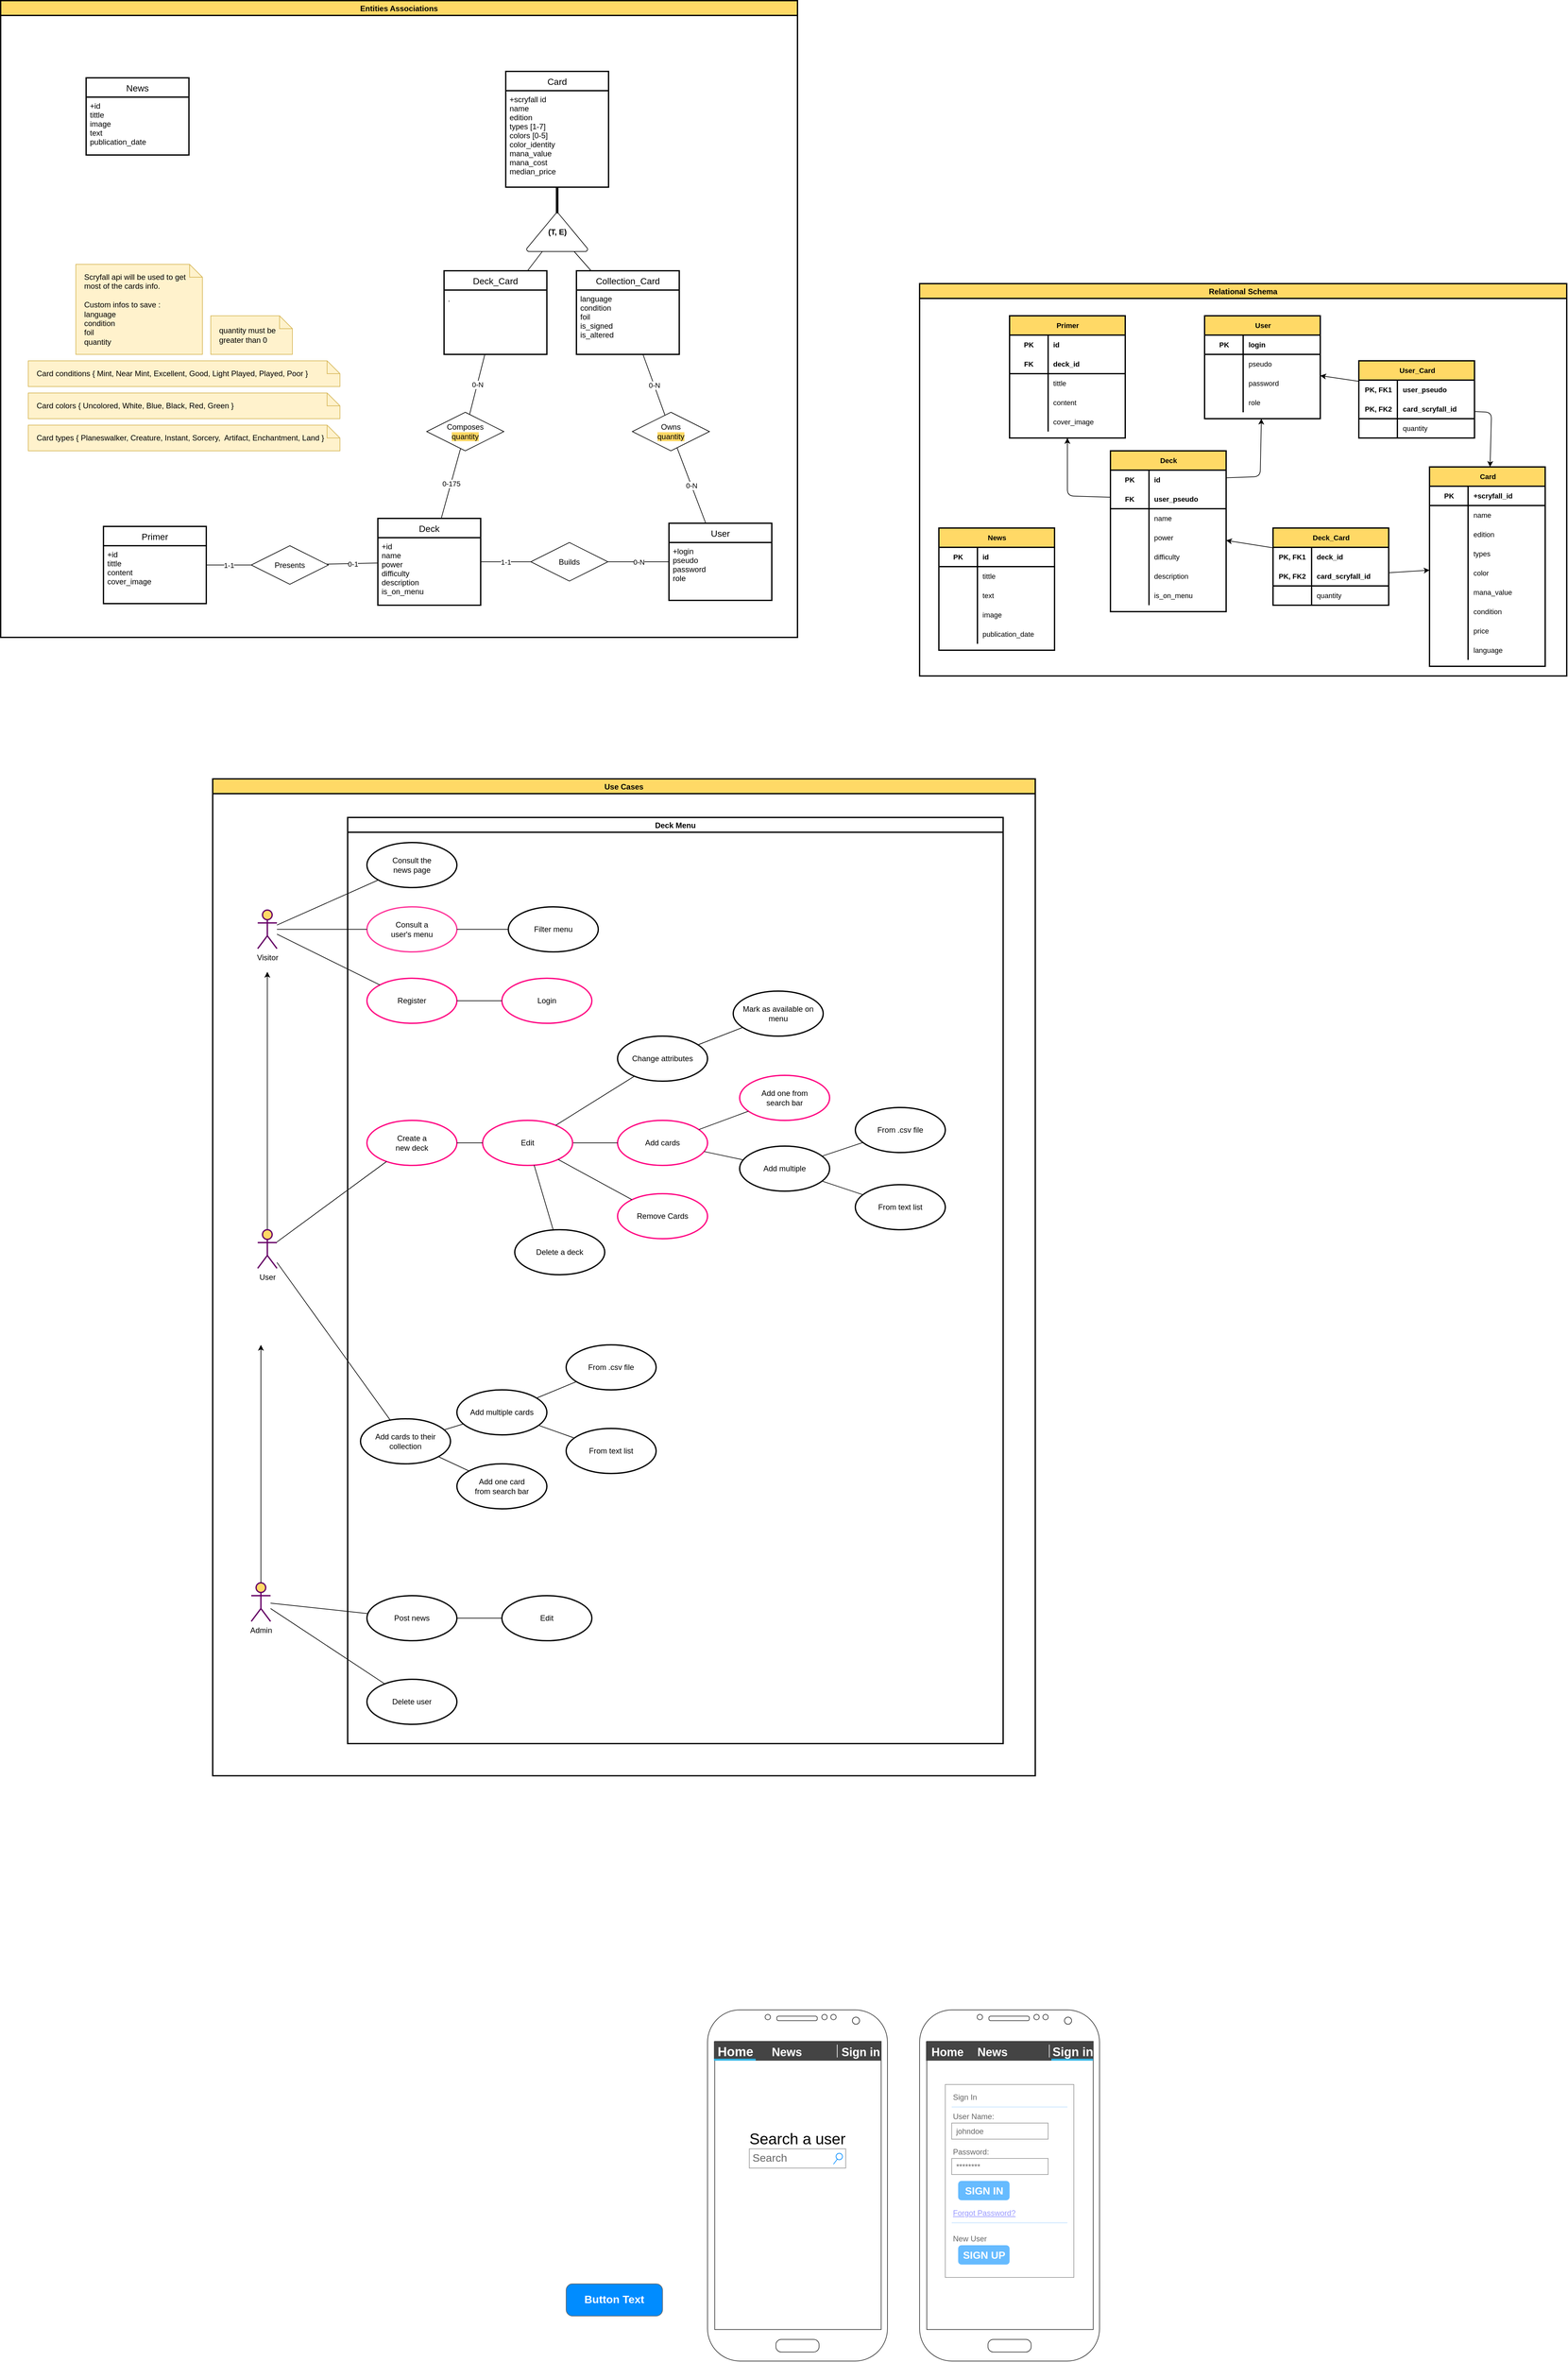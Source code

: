 <mxfile version="19.0.3" type="device"><diagram id="eYG54SmlmlkK2KK8Jqpe" name="Page-1"><mxGraphModel dx="3038" dy="2034" grid="1" gridSize="10" guides="1" tooltips="1" connect="1" arrows="1" fold="1" page="1" pageScale="1" pageWidth="827" pageHeight="1169" math="0" shadow="0"><root><mxCell id="0"/><mxCell id="1" parent="0"/><mxCell id="dpULjytMBfAEnSmBaWXf-133" value="Relational Schema" style="swimlane;fillColor=#FFD966;swimlaneFillColor=#FFFFFF;strokeWidth=2;" parent="1" vertex="1"><mxGeometry x="530" y="160" width="1007" height="610" as="geometry"><mxRectangle x="210" y="130" width="130" height="23" as="alternateBounds"/></mxGeometry></mxCell><mxCell id="dpULjytMBfAEnSmBaWXf-20" value="Deck" style="shape=table;startSize=30;container=1;collapsible=1;childLayout=tableLayout;fixedRows=1;rowLines=0;fontStyle=1;align=center;resizeLast=1;labelBorderColor=none;fontSize=11;strokeWidth=2;fillColor=#FFD966;html=1;" parent="dpULjytMBfAEnSmBaWXf-133" vertex="1"><mxGeometry x="297" y="260" width="180" height="250" as="geometry"/></mxCell><mxCell id="dpULjytMBfAEnSmBaWXf-21" value="" style="shape=tableRow;horizontal=0;startSize=0;swimlaneHead=0;swimlaneBody=0;fillColor=none;collapsible=0;dropTarget=0;points=[[0,0.5],[1,0.5]];portConstraint=eastwest;top=0;left=0;right=0;bottom=0;labelBorderColor=none;fontSize=11;strokeWidth=2;html=1;" parent="dpULjytMBfAEnSmBaWXf-20" vertex="1"><mxGeometry y="30" width="180" height="30" as="geometry"/></mxCell><mxCell id="dpULjytMBfAEnSmBaWXf-22" value="PK" style="shape=partialRectangle;connectable=0;fillColor=none;top=0;left=0;bottom=0;right=0;fontStyle=1;overflow=hidden;labelBorderColor=none;fontSize=11;strokeWidth=2;html=1;" parent="dpULjytMBfAEnSmBaWXf-21" vertex="1"><mxGeometry width="60" height="30" as="geometry"><mxRectangle width="60" height="30" as="alternateBounds"/></mxGeometry></mxCell><mxCell id="dpULjytMBfAEnSmBaWXf-23" value="id" style="shape=partialRectangle;connectable=0;fillColor=none;top=0;left=0;bottom=0;right=0;align=left;spacingLeft=6;fontStyle=1;overflow=hidden;labelBorderColor=none;fontSize=11;strokeWidth=2;html=1;" parent="dpULjytMBfAEnSmBaWXf-21" vertex="1"><mxGeometry x="60" width="120" height="30" as="geometry"><mxRectangle width="120" height="30" as="alternateBounds"/></mxGeometry></mxCell><mxCell id="dpULjytMBfAEnSmBaWXf-24" value="" style="shape=tableRow;horizontal=0;startSize=0;swimlaneHead=0;swimlaneBody=0;fillColor=none;collapsible=0;dropTarget=0;points=[[0,0.5],[1,0.5]];portConstraint=eastwest;top=0;left=0;right=0;bottom=1;labelBorderColor=none;fontSize=11;strokeWidth=2;html=1;" parent="dpULjytMBfAEnSmBaWXf-20" vertex="1"><mxGeometry y="60" width="180" height="30" as="geometry"/></mxCell><mxCell id="dpULjytMBfAEnSmBaWXf-25" value="FK" style="shape=partialRectangle;connectable=0;fillColor=none;top=0;left=0;bottom=0;right=0;fontStyle=1;overflow=hidden;labelBorderColor=none;fontSize=11;strokeWidth=2;html=1;" parent="dpULjytMBfAEnSmBaWXf-24" vertex="1"><mxGeometry width="60" height="30" as="geometry"><mxRectangle width="60" height="30" as="alternateBounds"/></mxGeometry></mxCell><mxCell id="dpULjytMBfAEnSmBaWXf-26" value="user_pseudo" style="shape=partialRectangle;connectable=0;fillColor=none;top=0;left=0;bottom=0;right=0;align=left;spacingLeft=6;fontStyle=1;overflow=hidden;labelBorderColor=none;fontSize=11;strokeWidth=2;html=1;" parent="dpULjytMBfAEnSmBaWXf-24" vertex="1"><mxGeometry x="60" width="120" height="30" as="geometry"><mxRectangle width="120" height="30" as="alternateBounds"/></mxGeometry></mxCell><mxCell id="dpULjytMBfAEnSmBaWXf-27" value="" style="shape=tableRow;horizontal=0;startSize=0;swimlaneHead=0;swimlaneBody=0;fillColor=none;collapsible=0;dropTarget=0;points=[[0,0.5],[1,0.5]];portConstraint=eastwest;top=0;left=0;right=0;bottom=0;labelBorderColor=none;fontSize=11;strokeWidth=2;html=1;" parent="dpULjytMBfAEnSmBaWXf-20" vertex="1"><mxGeometry y="90" width="180" height="30" as="geometry"/></mxCell><mxCell id="dpULjytMBfAEnSmBaWXf-28" value="" style="shape=partialRectangle;connectable=0;fillColor=none;top=0;left=0;bottom=0;right=0;editable=1;overflow=hidden;labelBorderColor=none;fontSize=11;strokeWidth=2;html=1;" parent="dpULjytMBfAEnSmBaWXf-27" vertex="1"><mxGeometry width="60" height="30" as="geometry"><mxRectangle width="60" height="30" as="alternateBounds"/></mxGeometry></mxCell><mxCell id="dpULjytMBfAEnSmBaWXf-29" value="name" style="shape=partialRectangle;connectable=0;fillColor=none;top=0;left=0;bottom=0;right=0;align=left;spacingLeft=6;overflow=hidden;labelBorderColor=none;fontSize=11;strokeWidth=2;html=1;" parent="dpULjytMBfAEnSmBaWXf-27" vertex="1"><mxGeometry x="60" width="120" height="30" as="geometry"><mxRectangle width="120" height="30" as="alternateBounds"/></mxGeometry></mxCell><mxCell id="dpULjytMBfAEnSmBaWXf-30" value="" style="shape=tableRow;horizontal=0;startSize=0;swimlaneHead=0;swimlaneBody=0;fillColor=none;collapsible=0;dropTarget=0;points=[[0,0.5],[1,0.5]];portConstraint=eastwest;top=0;left=0;right=0;bottom=0;labelBorderColor=none;fontSize=11;strokeWidth=2;html=1;" parent="dpULjytMBfAEnSmBaWXf-20" vertex="1"><mxGeometry y="120" width="180" height="30" as="geometry"/></mxCell><mxCell id="dpULjytMBfAEnSmBaWXf-31" value="" style="shape=partialRectangle;connectable=0;fillColor=none;top=0;left=0;bottom=0;right=0;editable=1;overflow=hidden;labelBorderColor=none;fontSize=11;strokeWidth=2;html=1;" parent="dpULjytMBfAEnSmBaWXf-30" vertex="1"><mxGeometry width="60" height="30" as="geometry"><mxRectangle width="60" height="30" as="alternateBounds"/></mxGeometry></mxCell><mxCell id="dpULjytMBfAEnSmBaWXf-32" value="power" style="shape=partialRectangle;connectable=0;fillColor=none;top=0;left=0;bottom=0;right=0;align=left;spacingLeft=6;overflow=hidden;labelBorderColor=none;fontSize=11;strokeWidth=2;html=1;" parent="dpULjytMBfAEnSmBaWXf-30" vertex="1"><mxGeometry x="60" width="120" height="30" as="geometry"><mxRectangle width="120" height="30" as="alternateBounds"/></mxGeometry></mxCell><mxCell id="dpULjytMBfAEnSmBaWXf-33" value="" style="shape=tableRow;horizontal=0;startSize=0;swimlaneHead=0;swimlaneBody=0;fillColor=none;collapsible=0;dropTarget=0;points=[[0,0.5],[1,0.5]];portConstraint=eastwest;top=0;left=0;right=0;bottom=0;labelBorderColor=none;fontSize=11;strokeWidth=2;html=1;" parent="dpULjytMBfAEnSmBaWXf-20" vertex="1"><mxGeometry y="150" width="180" height="30" as="geometry"/></mxCell><mxCell id="dpULjytMBfAEnSmBaWXf-34" value="" style="shape=partialRectangle;connectable=0;fillColor=none;top=0;left=0;bottom=0;right=0;editable=1;overflow=hidden;labelBorderColor=none;fontSize=11;strokeWidth=2;html=1;" parent="dpULjytMBfAEnSmBaWXf-33" vertex="1"><mxGeometry width="60" height="30" as="geometry"><mxRectangle width="60" height="30" as="alternateBounds"/></mxGeometry></mxCell><mxCell id="dpULjytMBfAEnSmBaWXf-35" value="difficulty" style="shape=partialRectangle;connectable=0;fillColor=none;top=0;left=0;bottom=0;right=0;align=left;spacingLeft=6;overflow=hidden;labelBorderColor=none;fontSize=11;strokeWidth=2;html=1;" parent="dpULjytMBfAEnSmBaWXf-33" vertex="1"><mxGeometry x="60" width="120" height="30" as="geometry"><mxRectangle width="120" height="30" as="alternateBounds"/></mxGeometry></mxCell><mxCell id="dpULjytMBfAEnSmBaWXf-36" value="" style="shape=tableRow;horizontal=0;startSize=0;swimlaneHead=0;swimlaneBody=0;fillColor=none;collapsible=0;dropTarget=0;points=[[0,0.5],[1,0.5]];portConstraint=eastwest;top=0;left=0;right=0;bottom=0;labelBorderColor=none;fontSize=11;strokeWidth=2;html=1;" parent="dpULjytMBfAEnSmBaWXf-20" vertex="1"><mxGeometry y="180" width="180" height="30" as="geometry"/></mxCell><mxCell id="dpULjytMBfAEnSmBaWXf-37" value="" style="shape=partialRectangle;connectable=0;fillColor=none;top=0;left=0;bottom=0;right=0;editable=1;overflow=hidden;labelBorderColor=none;fontSize=11;strokeWidth=2;html=1;" parent="dpULjytMBfAEnSmBaWXf-36" vertex="1"><mxGeometry width="60" height="30" as="geometry"><mxRectangle width="60" height="30" as="alternateBounds"/></mxGeometry></mxCell><mxCell id="dpULjytMBfAEnSmBaWXf-38" value="description" style="shape=partialRectangle;connectable=0;fillColor=none;top=0;left=0;bottom=0;right=0;align=left;spacingLeft=6;overflow=hidden;labelBorderColor=none;fontSize=11;strokeWidth=2;html=1;" parent="dpULjytMBfAEnSmBaWXf-36" vertex="1"><mxGeometry x="60" width="120" height="30" as="geometry"><mxRectangle width="120" height="30" as="alternateBounds"/></mxGeometry></mxCell><mxCell id="IK2CG2gjR4vquSE9DLg6-312" value="" style="shape=tableRow;horizontal=0;startSize=0;swimlaneHead=0;swimlaneBody=0;fillColor=none;collapsible=0;dropTarget=0;points=[[0,0.5],[1,0.5]];portConstraint=eastwest;top=0;left=0;right=0;bottom=0;labelBorderColor=none;fontSize=11;strokeWidth=2;html=1;" parent="dpULjytMBfAEnSmBaWXf-20" vertex="1"><mxGeometry y="210" width="180" height="30" as="geometry"/></mxCell><mxCell id="IK2CG2gjR4vquSE9DLg6-313" value="" style="shape=partialRectangle;connectable=0;fillColor=none;top=0;left=0;bottom=0;right=0;editable=1;overflow=hidden;labelBorderColor=none;fontSize=11;strokeWidth=2;html=1;" parent="IK2CG2gjR4vquSE9DLg6-312" vertex="1"><mxGeometry width="60" height="30" as="geometry"><mxRectangle width="60" height="30" as="alternateBounds"/></mxGeometry></mxCell><mxCell id="IK2CG2gjR4vquSE9DLg6-314" value="is_on_menu" style="shape=partialRectangle;connectable=0;fillColor=none;top=0;left=0;bottom=0;right=0;align=left;spacingLeft=6;overflow=hidden;labelBorderColor=none;fontSize=11;strokeWidth=2;html=1;" parent="IK2CG2gjR4vquSE9DLg6-312" vertex="1"><mxGeometry x="60" width="120" height="30" as="geometry"><mxRectangle width="120" height="30" as="alternateBounds"/></mxGeometry></mxCell><mxCell id="dpULjytMBfAEnSmBaWXf-45" value="User" style="shape=table;startSize=30;container=1;collapsible=1;childLayout=tableLayout;fixedRows=1;rowLines=0;fontStyle=1;align=center;resizeLast=1;labelBorderColor=none;fontSize=11;strokeWidth=2;fillColor=#FFD966;html=1;" parent="dpULjytMBfAEnSmBaWXf-133" vertex="1"><mxGeometry x="443.5" y="50" width="180" height="160" as="geometry"/></mxCell><mxCell id="dpULjytMBfAEnSmBaWXf-49" value="" style="shape=tableRow;horizontal=0;startSize=0;swimlaneHead=0;swimlaneBody=0;fillColor=none;collapsible=0;dropTarget=0;points=[[0,0.5],[1,0.5]];portConstraint=eastwest;top=0;left=0;right=0;bottom=1;labelBorderColor=none;fontSize=11;strokeWidth=2;html=1;" parent="dpULjytMBfAEnSmBaWXf-45" vertex="1"><mxGeometry y="30" width="180" height="30" as="geometry"/></mxCell><mxCell id="dpULjytMBfAEnSmBaWXf-50" value="PK" style="shape=partialRectangle;connectable=0;fillColor=none;top=0;left=0;bottom=0;right=0;fontStyle=1;overflow=hidden;labelBorderColor=none;fontSize=11;strokeWidth=2;html=1;" parent="dpULjytMBfAEnSmBaWXf-49" vertex="1"><mxGeometry width="60" height="30" as="geometry"><mxRectangle width="60" height="30" as="alternateBounds"/></mxGeometry></mxCell><mxCell id="dpULjytMBfAEnSmBaWXf-51" value="login" style="shape=partialRectangle;connectable=0;fillColor=none;top=0;left=0;bottom=0;right=0;align=left;spacingLeft=6;fontStyle=1;overflow=hidden;labelBorderColor=none;fontSize=11;strokeWidth=2;html=1;" parent="dpULjytMBfAEnSmBaWXf-49" vertex="1"><mxGeometry x="60" width="120" height="30" as="geometry"><mxRectangle width="120" height="30" as="alternateBounds"/></mxGeometry></mxCell><mxCell id="dpULjytMBfAEnSmBaWXf-52" value="" style="shape=tableRow;horizontal=0;startSize=0;swimlaneHead=0;swimlaneBody=0;fillColor=none;collapsible=0;dropTarget=0;points=[[0,0.5],[1,0.5]];portConstraint=eastwest;top=0;left=0;right=0;bottom=0;labelBorderColor=none;fontSize=11;strokeWidth=2;html=1;" parent="dpULjytMBfAEnSmBaWXf-45" vertex="1"><mxGeometry y="60" width="180" height="30" as="geometry"/></mxCell><mxCell id="dpULjytMBfAEnSmBaWXf-53" value="" style="shape=partialRectangle;connectable=0;fillColor=none;top=0;left=0;bottom=0;right=0;editable=1;overflow=hidden;labelBorderColor=none;fontSize=11;strokeWidth=2;html=1;" parent="dpULjytMBfAEnSmBaWXf-52" vertex="1"><mxGeometry width="60" height="30" as="geometry"><mxRectangle width="60" height="30" as="alternateBounds"/></mxGeometry></mxCell><mxCell id="dpULjytMBfAEnSmBaWXf-54" value="pseudo" style="shape=partialRectangle;connectable=0;fillColor=none;top=0;left=0;bottom=0;right=0;align=left;spacingLeft=6;overflow=hidden;labelBorderColor=none;fontSize=11;strokeWidth=2;html=1;" parent="dpULjytMBfAEnSmBaWXf-52" vertex="1"><mxGeometry x="60" width="120" height="30" as="geometry"><mxRectangle width="120" height="30" as="alternateBounds"/></mxGeometry></mxCell><mxCell id="dpULjytMBfAEnSmBaWXf-55" value="" style="shape=tableRow;horizontal=0;startSize=0;swimlaneHead=0;swimlaneBody=0;fillColor=none;collapsible=0;dropTarget=0;points=[[0,0.5],[1,0.5]];portConstraint=eastwest;top=0;left=0;right=0;bottom=0;labelBorderColor=none;fontSize=11;strokeWidth=2;html=1;" parent="dpULjytMBfAEnSmBaWXf-45" vertex="1"><mxGeometry y="90" width="180" height="30" as="geometry"/></mxCell><mxCell id="dpULjytMBfAEnSmBaWXf-56" value="" style="shape=partialRectangle;connectable=0;fillColor=none;top=0;left=0;bottom=0;right=0;editable=1;overflow=hidden;labelBorderColor=none;fontSize=11;strokeWidth=2;html=1;" parent="dpULjytMBfAEnSmBaWXf-55" vertex="1"><mxGeometry width="60" height="30" as="geometry"><mxRectangle width="60" height="30" as="alternateBounds"/></mxGeometry></mxCell><mxCell id="dpULjytMBfAEnSmBaWXf-57" value="password" style="shape=partialRectangle;connectable=0;fillColor=none;top=0;left=0;bottom=0;right=0;align=left;spacingLeft=6;overflow=hidden;labelBorderColor=none;fontSize=11;strokeWidth=2;html=1;" parent="dpULjytMBfAEnSmBaWXf-55" vertex="1"><mxGeometry x="60" width="120" height="30" as="geometry"><mxRectangle width="120" height="30" as="alternateBounds"/></mxGeometry></mxCell><mxCell id="dpULjytMBfAEnSmBaWXf-58" value="" style="shape=tableRow;horizontal=0;startSize=0;swimlaneHead=0;swimlaneBody=0;fillColor=none;collapsible=0;dropTarget=0;points=[[0,0.5],[1,0.5]];portConstraint=eastwest;top=0;left=0;right=0;bottom=0;labelBorderColor=none;fontSize=11;strokeWidth=2;html=1;" parent="dpULjytMBfAEnSmBaWXf-45" vertex="1"><mxGeometry y="120" width="180" height="30" as="geometry"/></mxCell><mxCell id="dpULjytMBfAEnSmBaWXf-59" value="" style="shape=partialRectangle;connectable=0;fillColor=none;top=0;left=0;bottom=0;right=0;editable=1;overflow=hidden;labelBorderColor=none;fontSize=11;strokeWidth=2;html=1;" parent="dpULjytMBfAEnSmBaWXf-58" vertex="1"><mxGeometry width="60" height="30" as="geometry"><mxRectangle width="60" height="30" as="alternateBounds"/></mxGeometry></mxCell><mxCell id="dpULjytMBfAEnSmBaWXf-60" value="role" style="shape=partialRectangle;connectable=0;fillColor=none;top=0;left=0;bottom=0;right=0;align=left;spacingLeft=6;overflow=hidden;labelBorderColor=none;fontSize=11;strokeWidth=2;html=1;" parent="dpULjytMBfAEnSmBaWXf-58" vertex="1"><mxGeometry x="60" width="120" height="30" as="geometry"><mxRectangle width="120" height="30" as="alternateBounds"/></mxGeometry></mxCell><mxCell id="dpULjytMBfAEnSmBaWXf-70" value="Card" style="shape=table;startSize=30;container=1;collapsible=1;childLayout=tableLayout;fixedRows=1;rowLines=0;fontStyle=1;align=center;resizeLast=1;labelBorderColor=none;fontSize=11;strokeWidth=2;fillColor=#FFD966;html=1;" parent="dpULjytMBfAEnSmBaWXf-133" vertex="1"><mxGeometry x="793.5" y="285" width="180" height="310" as="geometry"/></mxCell><mxCell id="dpULjytMBfAEnSmBaWXf-71" value="" style="shape=tableRow;horizontal=0;startSize=0;swimlaneHead=0;swimlaneBody=0;fillColor=none;collapsible=0;dropTarget=0;points=[[0,0.5],[1,0.5]];portConstraint=eastwest;top=0;left=0;right=0;bottom=1;labelBorderColor=none;fontSize=11;strokeWidth=2;html=1;" parent="dpULjytMBfAEnSmBaWXf-70" vertex="1"><mxGeometry y="30" width="180" height="30" as="geometry"/></mxCell><mxCell id="dpULjytMBfAEnSmBaWXf-72" value="PK" style="shape=partialRectangle;connectable=0;fillColor=none;top=0;left=0;bottom=0;right=0;fontStyle=1;overflow=hidden;labelBorderColor=none;fontSize=11;strokeWidth=2;html=1;" parent="dpULjytMBfAEnSmBaWXf-71" vertex="1"><mxGeometry width="60" height="30" as="geometry"><mxRectangle width="60" height="30" as="alternateBounds"/></mxGeometry></mxCell><mxCell id="dpULjytMBfAEnSmBaWXf-73" value="+scryfall_id" style="shape=partialRectangle;connectable=0;fillColor=none;top=0;left=0;bottom=0;right=0;align=left;spacingLeft=6;fontStyle=1;overflow=hidden;labelBorderColor=none;fontSize=11;strokeWidth=2;html=1;" parent="dpULjytMBfAEnSmBaWXf-71" vertex="1"><mxGeometry x="60" width="120" height="30" as="geometry"><mxRectangle width="120" height="30" as="alternateBounds"/></mxGeometry></mxCell><mxCell id="dpULjytMBfAEnSmBaWXf-74" value="" style="shape=tableRow;horizontal=0;startSize=0;swimlaneHead=0;swimlaneBody=0;fillColor=none;collapsible=0;dropTarget=0;points=[[0,0.5],[1,0.5]];portConstraint=eastwest;top=0;left=0;right=0;bottom=0;labelBorderColor=none;fontSize=11;strokeWidth=2;html=1;" parent="dpULjytMBfAEnSmBaWXf-70" vertex="1"><mxGeometry y="60" width="180" height="30" as="geometry"/></mxCell><mxCell id="dpULjytMBfAEnSmBaWXf-75" value="" style="shape=partialRectangle;connectable=0;fillColor=none;top=0;left=0;bottom=0;right=0;editable=1;overflow=hidden;labelBorderColor=none;fontSize=11;strokeWidth=2;html=1;" parent="dpULjytMBfAEnSmBaWXf-74" vertex="1"><mxGeometry width="60" height="30" as="geometry"><mxRectangle width="60" height="30" as="alternateBounds"/></mxGeometry></mxCell><mxCell id="dpULjytMBfAEnSmBaWXf-76" value="name" style="shape=partialRectangle;connectable=0;fillColor=none;top=0;left=0;bottom=0;right=0;align=left;spacingLeft=6;overflow=hidden;labelBorderColor=none;fontSize=11;strokeWidth=2;html=1;" parent="dpULjytMBfAEnSmBaWXf-74" vertex="1"><mxGeometry x="60" width="120" height="30" as="geometry"><mxRectangle width="120" height="30" as="alternateBounds"/></mxGeometry></mxCell><mxCell id="dpULjytMBfAEnSmBaWXf-77" value="" style="shape=tableRow;horizontal=0;startSize=0;swimlaneHead=0;swimlaneBody=0;fillColor=none;collapsible=0;dropTarget=0;points=[[0,0.5],[1,0.5]];portConstraint=eastwest;top=0;left=0;right=0;bottom=0;labelBorderColor=none;fontSize=11;strokeWidth=2;html=1;" parent="dpULjytMBfAEnSmBaWXf-70" vertex="1"><mxGeometry y="90" width="180" height="30" as="geometry"/></mxCell><mxCell id="dpULjytMBfAEnSmBaWXf-78" value="" style="shape=partialRectangle;connectable=0;fillColor=none;top=0;left=0;bottom=0;right=0;editable=1;overflow=hidden;labelBorderColor=none;fontSize=11;strokeWidth=2;html=1;" parent="dpULjytMBfAEnSmBaWXf-77" vertex="1"><mxGeometry width="60" height="30" as="geometry"><mxRectangle width="60" height="30" as="alternateBounds"/></mxGeometry></mxCell><mxCell id="dpULjytMBfAEnSmBaWXf-79" value="edition" style="shape=partialRectangle;connectable=0;fillColor=none;top=0;left=0;bottom=0;right=0;align=left;spacingLeft=6;overflow=hidden;labelBorderColor=none;fontSize=11;strokeWidth=2;html=1;" parent="dpULjytMBfAEnSmBaWXf-77" vertex="1"><mxGeometry x="60" width="120" height="30" as="geometry"><mxRectangle width="120" height="30" as="alternateBounds"/></mxGeometry></mxCell><mxCell id="dpULjytMBfAEnSmBaWXf-92" value="" style="shape=tableRow;horizontal=0;startSize=0;swimlaneHead=0;swimlaneBody=0;fillColor=none;collapsible=0;dropTarget=0;points=[[0,0.5],[1,0.5]];portConstraint=eastwest;top=0;left=0;right=0;bottom=0;labelBorderColor=none;fontSize=11;strokeWidth=2;html=1;" parent="dpULjytMBfAEnSmBaWXf-70" vertex="1"><mxGeometry y="120" width="180" height="30" as="geometry"/></mxCell><mxCell id="dpULjytMBfAEnSmBaWXf-93" value="" style="shape=partialRectangle;connectable=0;fillColor=none;top=0;left=0;bottom=0;right=0;editable=1;overflow=hidden;labelBorderColor=none;fontSize=11;strokeWidth=2;html=1;" parent="dpULjytMBfAEnSmBaWXf-92" vertex="1"><mxGeometry width="60" height="30" as="geometry"><mxRectangle width="60" height="30" as="alternateBounds"/></mxGeometry></mxCell><mxCell id="dpULjytMBfAEnSmBaWXf-94" value="types" style="shape=partialRectangle;connectable=0;fillColor=none;top=0;left=0;bottom=0;right=0;align=left;spacingLeft=6;overflow=hidden;labelBorderColor=none;fontSize=11;strokeWidth=2;html=1;" parent="dpULjytMBfAEnSmBaWXf-92" vertex="1"><mxGeometry x="60" width="120" height="30" as="geometry"><mxRectangle width="120" height="30" as="alternateBounds"/></mxGeometry></mxCell><mxCell id="dpULjytMBfAEnSmBaWXf-86" value="" style="shape=tableRow;horizontal=0;startSize=0;swimlaneHead=0;swimlaneBody=0;fillColor=none;collapsible=0;dropTarget=0;points=[[0,0.5],[1,0.5]];portConstraint=eastwest;top=0;left=0;right=0;bottom=0;labelBorderColor=none;fontSize=11;strokeWidth=2;html=1;" parent="dpULjytMBfAEnSmBaWXf-70" vertex="1"><mxGeometry y="150" width="180" height="30" as="geometry"/></mxCell><mxCell id="dpULjytMBfAEnSmBaWXf-87" value="" style="shape=partialRectangle;connectable=0;fillColor=none;top=0;left=0;bottom=0;right=0;editable=1;overflow=hidden;labelBorderColor=none;fontSize=11;strokeWidth=2;html=1;" parent="dpULjytMBfAEnSmBaWXf-86" vertex="1"><mxGeometry width="60" height="30" as="geometry"><mxRectangle width="60" height="30" as="alternateBounds"/></mxGeometry></mxCell><mxCell id="dpULjytMBfAEnSmBaWXf-88" value="color" style="shape=partialRectangle;connectable=0;fillColor=none;top=0;left=0;bottom=0;right=0;align=left;spacingLeft=6;overflow=hidden;labelBorderColor=none;fontSize=11;strokeWidth=2;html=1;" parent="dpULjytMBfAEnSmBaWXf-86" vertex="1"><mxGeometry x="60" width="120" height="30" as="geometry"><mxRectangle width="120" height="30" as="alternateBounds"/></mxGeometry></mxCell><mxCell id="dpULjytMBfAEnSmBaWXf-89" value="" style="shape=tableRow;horizontal=0;startSize=0;swimlaneHead=0;swimlaneBody=0;fillColor=none;collapsible=0;dropTarget=0;points=[[0,0.5],[1,0.5]];portConstraint=eastwest;top=0;left=0;right=0;bottom=0;labelBorderColor=none;fontSize=11;strokeWidth=2;html=1;" parent="dpULjytMBfAEnSmBaWXf-70" vertex="1"><mxGeometry y="180" width="180" height="30" as="geometry"/></mxCell><mxCell id="dpULjytMBfAEnSmBaWXf-90" value="" style="shape=partialRectangle;connectable=0;fillColor=none;top=0;left=0;bottom=0;right=0;editable=1;overflow=hidden;labelBorderColor=none;fontSize=11;strokeWidth=2;html=1;" parent="dpULjytMBfAEnSmBaWXf-89" vertex="1"><mxGeometry width="60" height="30" as="geometry"><mxRectangle width="60" height="30" as="alternateBounds"/></mxGeometry></mxCell><mxCell id="dpULjytMBfAEnSmBaWXf-91" value="mana_value" style="shape=partialRectangle;connectable=0;fillColor=none;top=0;left=0;bottom=0;right=0;align=left;spacingLeft=6;overflow=hidden;labelBorderColor=none;fontSize=11;strokeWidth=2;html=1;" parent="dpULjytMBfAEnSmBaWXf-89" vertex="1"><mxGeometry x="60" width="120" height="30" as="geometry"><mxRectangle width="120" height="30" as="alternateBounds"/></mxGeometry></mxCell><mxCell id="dpULjytMBfAEnSmBaWXf-80" value="" style="shape=tableRow;horizontal=0;startSize=0;swimlaneHead=0;swimlaneBody=0;fillColor=none;collapsible=0;dropTarget=0;points=[[0,0.5],[1,0.5]];portConstraint=eastwest;top=0;left=0;right=0;bottom=0;labelBorderColor=none;fontSize=11;strokeWidth=2;html=1;" parent="dpULjytMBfAEnSmBaWXf-70" vertex="1"><mxGeometry y="210" width="180" height="30" as="geometry"/></mxCell><mxCell id="dpULjytMBfAEnSmBaWXf-81" value="" style="shape=partialRectangle;connectable=0;fillColor=none;top=0;left=0;bottom=0;right=0;editable=1;overflow=hidden;labelBorderColor=none;fontSize=11;strokeWidth=2;html=1;" parent="dpULjytMBfAEnSmBaWXf-80" vertex="1"><mxGeometry width="60" height="30" as="geometry"><mxRectangle width="60" height="30" as="alternateBounds"/></mxGeometry></mxCell><mxCell id="dpULjytMBfAEnSmBaWXf-82" value="condition" style="shape=partialRectangle;connectable=0;fillColor=none;top=0;left=0;bottom=0;right=0;align=left;spacingLeft=6;overflow=hidden;labelBorderColor=none;fontSize=11;strokeWidth=2;html=1;" parent="dpULjytMBfAEnSmBaWXf-80" vertex="1"><mxGeometry x="60" width="120" height="30" as="geometry"><mxRectangle width="120" height="30" as="alternateBounds"/></mxGeometry></mxCell><mxCell id="dpULjytMBfAEnSmBaWXf-83" value="" style="shape=tableRow;horizontal=0;startSize=0;swimlaneHead=0;swimlaneBody=0;fillColor=none;collapsible=0;dropTarget=0;points=[[0,0.5],[1,0.5]];portConstraint=eastwest;top=0;left=0;right=0;bottom=0;labelBorderColor=none;fontSize=11;strokeWidth=2;html=1;" parent="dpULjytMBfAEnSmBaWXf-70" vertex="1"><mxGeometry y="240" width="180" height="30" as="geometry"/></mxCell><mxCell id="dpULjytMBfAEnSmBaWXf-84" value="" style="shape=partialRectangle;connectable=0;fillColor=none;top=0;left=0;bottom=0;right=0;editable=1;overflow=hidden;labelBorderColor=none;fontSize=11;strokeWidth=2;html=1;" parent="dpULjytMBfAEnSmBaWXf-83" vertex="1"><mxGeometry width="60" height="30" as="geometry"><mxRectangle width="60" height="30" as="alternateBounds"/></mxGeometry></mxCell><mxCell id="dpULjytMBfAEnSmBaWXf-85" value="price" style="shape=partialRectangle;connectable=0;fillColor=none;top=0;left=0;bottom=0;right=0;align=left;spacingLeft=6;overflow=hidden;labelBorderColor=none;fontSize=11;strokeWidth=2;html=1;" parent="dpULjytMBfAEnSmBaWXf-83" vertex="1"><mxGeometry x="60" width="120" height="30" as="geometry"><mxRectangle width="120" height="30" as="alternateBounds"/></mxGeometry></mxCell><mxCell id="IK2CG2gjR4vquSE9DLg6-309" value="" style="shape=tableRow;horizontal=0;startSize=0;swimlaneHead=0;swimlaneBody=0;fillColor=none;collapsible=0;dropTarget=0;points=[[0,0.5],[1,0.5]];portConstraint=eastwest;top=0;left=0;right=0;bottom=0;labelBorderColor=none;fontSize=11;strokeWidth=2;html=1;" parent="dpULjytMBfAEnSmBaWXf-70" vertex="1"><mxGeometry y="270" width="180" height="30" as="geometry"/></mxCell><mxCell id="IK2CG2gjR4vquSE9DLg6-310" value="" style="shape=partialRectangle;connectable=0;fillColor=none;top=0;left=0;bottom=0;right=0;editable=1;overflow=hidden;labelBorderColor=none;fontSize=11;strokeWidth=2;html=1;" parent="IK2CG2gjR4vquSE9DLg6-309" vertex="1"><mxGeometry width="60" height="30" as="geometry"><mxRectangle width="60" height="30" as="alternateBounds"/></mxGeometry></mxCell><mxCell id="IK2CG2gjR4vquSE9DLg6-311" value="language" style="shape=partialRectangle;connectable=0;fillColor=none;top=0;left=0;bottom=0;right=0;align=left;spacingLeft=6;overflow=hidden;labelBorderColor=none;fontSize=11;strokeWidth=2;html=1;" parent="IK2CG2gjR4vquSE9DLg6-309" vertex="1"><mxGeometry x="60" width="120" height="30" as="geometry"><mxRectangle width="120" height="30" as="alternateBounds"/></mxGeometry></mxCell><mxCell id="dpULjytMBfAEnSmBaWXf-95" value="User_Card" style="shape=table;startSize=30;container=1;collapsible=1;childLayout=tableLayout;fixedRows=1;rowLines=0;fontStyle=1;align=center;resizeLast=1;labelBorderColor=none;fontSize=11;strokeWidth=2;fillColor=#FFD966;html=1;" parent="dpULjytMBfAEnSmBaWXf-133" vertex="1"><mxGeometry x="683.5" y="120" width="180" height="120" as="geometry"/></mxCell><mxCell id="dpULjytMBfAEnSmBaWXf-96" value="" style="shape=tableRow;horizontal=0;startSize=0;swimlaneHead=0;swimlaneBody=0;fillColor=none;collapsible=0;dropTarget=0;points=[[0,0.5],[1,0.5]];portConstraint=eastwest;top=0;left=0;right=0;bottom=0;labelBorderColor=none;fontSize=11;strokeWidth=2;html=1;" parent="dpULjytMBfAEnSmBaWXf-95" vertex="1"><mxGeometry y="30" width="180" height="30" as="geometry"/></mxCell><mxCell id="dpULjytMBfAEnSmBaWXf-97" value="PK, FK1" style="shape=partialRectangle;connectable=0;fillColor=none;top=0;left=0;bottom=0;right=0;fontStyle=1;overflow=hidden;labelBorderColor=none;fontSize=11;strokeWidth=2;html=1;" parent="dpULjytMBfAEnSmBaWXf-96" vertex="1"><mxGeometry width="60" height="30" as="geometry"><mxRectangle width="60" height="30" as="alternateBounds"/></mxGeometry></mxCell><mxCell id="dpULjytMBfAEnSmBaWXf-98" value="user_pseudo" style="shape=partialRectangle;connectable=0;fillColor=none;top=0;left=0;bottom=0;right=0;align=left;spacingLeft=6;fontStyle=1;overflow=hidden;labelBorderColor=none;fontSize=11;strokeWidth=2;html=1;" parent="dpULjytMBfAEnSmBaWXf-96" vertex="1"><mxGeometry x="60" width="120" height="30" as="geometry"><mxRectangle width="120" height="30" as="alternateBounds"/></mxGeometry></mxCell><mxCell id="dpULjytMBfAEnSmBaWXf-99" value="" style="shape=tableRow;horizontal=0;startSize=0;swimlaneHead=0;swimlaneBody=0;fillColor=none;collapsible=0;dropTarget=0;points=[[0,0.5],[1,0.5]];portConstraint=eastwest;top=0;left=0;right=0;bottom=1;labelBorderColor=none;fontSize=11;strokeWidth=2;html=1;" parent="dpULjytMBfAEnSmBaWXf-95" vertex="1"><mxGeometry y="60" width="180" height="30" as="geometry"/></mxCell><mxCell id="dpULjytMBfAEnSmBaWXf-100" value="PK, FK2" style="shape=partialRectangle;connectable=0;fillColor=none;top=0;left=0;bottom=0;right=0;fontStyle=1;overflow=hidden;labelBorderColor=none;fontSize=11;strokeWidth=2;html=1;" parent="dpULjytMBfAEnSmBaWXf-99" vertex="1"><mxGeometry width="60" height="30" as="geometry"><mxRectangle width="60" height="30" as="alternateBounds"/></mxGeometry></mxCell><mxCell id="dpULjytMBfAEnSmBaWXf-101" value="card_scryfall_id" style="shape=partialRectangle;connectable=0;fillColor=none;top=0;left=0;bottom=0;right=0;align=left;spacingLeft=6;fontStyle=1;overflow=hidden;labelBorderColor=none;fontSize=11;strokeWidth=2;html=1;" parent="dpULjytMBfAEnSmBaWXf-99" vertex="1"><mxGeometry x="60" width="120" height="30" as="geometry"><mxRectangle width="120" height="30" as="alternateBounds"/></mxGeometry></mxCell><mxCell id="dpULjytMBfAEnSmBaWXf-160" value="" style="shape=tableRow;horizontal=0;startSize=0;swimlaneHead=0;swimlaneBody=0;fillColor=none;collapsible=0;dropTarget=0;points=[[0,0.5],[1,0.5]];portConstraint=eastwest;top=0;left=0;right=0;bottom=0;rounded=0;shadow=0;glass=0;labelBackgroundColor=none;labelBorderColor=#FF9933;sketch=0;fontSize=11;strokeWidth=2;html=1;" parent="dpULjytMBfAEnSmBaWXf-95" vertex="1"><mxGeometry y="90" width="180" height="30" as="geometry"/></mxCell><mxCell id="dpULjytMBfAEnSmBaWXf-161" value="" style="shape=partialRectangle;connectable=0;fillColor=none;top=0;left=0;bottom=0;right=0;editable=1;overflow=hidden;rounded=0;shadow=0;glass=0;labelBackgroundColor=none;labelBorderColor=#FF9933;sketch=0;fontSize=11;strokeWidth=2;html=1;" parent="dpULjytMBfAEnSmBaWXf-160" vertex="1"><mxGeometry width="60" height="30" as="geometry"><mxRectangle width="60" height="30" as="alternateBounds"/></mxGeometry></mxCell><mxCell id="dpULjytMBfAEnSmBaWXf-162" value="quantity" style="shape=partialRectangle;connectable=0;fillColor=none;top=0;left=0;bottom=0;right=0;align=left;spacingLeft=6;overflow=hidden;rounded=0;shadow=0;glass=0;labelBackgroundColor=none;labelBorderColor=none;sketch=0;fontSize=11;strokeWidth=2;html=1;" parent="dpULjytMBfAEnSmBaWXf-160" vertex="1"><mxGeometry x="60" width="120" height="30" as="geometry"><mxRectangle width="120" height="30" as="alternateBounds"/></mxGeometry></mxCell><mxCell id="dpULjytMBfAEnSmBaWXf-120" value="Deck_Card" style="shape=table;startSize=30;container=1;collapsible=1;childLayout=tableLayout;fixedRows=1;rowLines=0;fontStyle=1;align=center;resizeLast=1;labelBorderColor=none;fontSize=11;strokeWidth=2;fillColor=#FFD966;html=1;" parent="dpULjytMBfAEnSmBaWXf-133" vertex="1"><mxGeometry x="550" y="380" width="180" height="120" as="geometry"/></mxCell><mxCell id="dpULjytMBfAEnSmBaWXf-121" value="" style="shape=tableRow;horizontal=0;startSize=0;swimlaneHead=0;swimlaneBody=0;fillColor=none;collapsible=0;dropTarget=0;points=[[0,0.5],[1,0.5]];portConstraint=eastwest;top=0;left=0;right=0;bottom=0;labelBorderColor=none;fontSize=11;strokeWidth=2;html=1;" parent="dpULjytMBfAEnSmBaWXf-120" vertex="1"><mxGeometry y="30" width="180" height="30" as="geometry"/></mxCell><mxCell id="dpULjytMBfAEnSmBaWXf-122" value="PK, FK1" style="shape=partialRectangle;connectable=0;fillColor=none;top=0;left=0;bottom=0;right=0;fontStyle=1;overflow=hidden;labelBorderColor=none;fontSize=11;strokeWidth=2;html=1;" parent="dpULjytMBfAEnSmBaWXf-121" vertex="1"><mxGeometry width="60" height="30" as="geometry"><mxRectangle width="60" height="30" as="alternateBounds"/></mxGeometry></mxCell><mxCell id="dpULjytMBfAEnSmBaWXf-123" value="deck_id" style="shape=partialRectangle;connectable=0;fillColor=none;top=0;left=0;bottom=0;right=0;align=left;spacingLeft=6;fontStyle=1;overflow=hidden;labelBorderColor=none;fontSize=11;strokeWidth=2;html=1;" parent="dpULjytMBfAEnSmBaWXf-121" vertex="1"><mxGeometry x="60" width="120" height="30" as="geometry"><mxRectangle width="120" height="30" as="alternateBounds"/></mxGeometry></mxCell><mxCell id="dpULjytMBfAEnSmBaWXf-124" value="" style="shape=tableRow;horizontal=0;startSize=0;swimlaneHead=0;swimlaneBody=0;fillColor=none;collapsible=0;dropTarget=0;points=[[0,0.5],[1,0.5]];portConstraint=eastwest;top=0;left=0;right=0;bottom=1;labelBorderColor=none;fontSize=11;strokeWidth=2;html=1;" parent="dpULjytMBfAEnSmBaWXf-120" vertex="1"><mxGeometry y="60" width="180" height="30" as="geometry"/></mxCell><mxCell id="dpULjytMBfAEnSmBaWXf-125" value="PK, FK2" style="shape=partialRectangle;connectable=0;fillColor=none;top=0;left=0;bottom=0;right=0;fontStyle=1;overflow=hidden;labelBorderColor=none;fontSize=11;strokeWidth=2;html=1;" parent="dpULjytMBfAEnSmBaWXf-124" vertex="1"><mxGeometry width="60" height="30" as="geometry"><mxRectangle width="60" height="30" as="alternateBounds"/></mxGeometry></mxCell><mxCell id="dpULjytMBfAEnSmBaWXf-126" value="card_scryfall_id" style="shape=partialRectangle;connectable=0;fillColor=none;top=0;left=0;bottom=0;right=0;align=left;spacingLeft=6;fontStyle=1;overflow=hidden;labelBorderColor=none;fontSize=11;strokeWidth=2;html=1;" parent="dpULjytMBfAEnSmBaWXf-124" vertex="1"><mxGeometry x="60" width="120" height="30" as="geometry"><mxRectangle width="120" height="30" as="alternateBounds"/></mxGeometry></mxCell><mxCell id="dpULjytMBfAEnSmBaWXf-157" value="" style="shape=tableRow;horizontal=0;startSize=0;swimlaneHead=0;swimlaneBody=0;fillColor=none;collapsible=0;dropTarget=0;points=[[0,0.5],[1,0.5]];portConstraint=eastwest;top=0;left=0;right=0;bottom=0;rounded=0;shadow=0;glass=0;labelBackgroundColor=none;labelBorderColor=#FF9933;sketch=0;fontSize=11;strokeWidth=2;html=1;" parent="dpULjytMBfAEnSmBaWXf-120" vertex="1"><mxGeometry y="90" width="180" height="30" as="geometry"/></mxCell><mxCell id="dpULjytMBfAEnSmBaWXf-158" value="" style="shape=partialRectangle;connectable=0;fillColor=none;top=0;left=0;bottom=0;right=0;editable=1;overflow=hidden;rounded=0;shadow=0;glass=0;labelBackgroundColor=none;labelBorderColor=#FF9933;sketch=0;fontSize=11;strokeWidth=2;html=1;" parent="dpULjytMBfAEnSmBaWXf-157" vertex="1"><mxGeometry width="60" height="30" as="geometry"><mxRectangle width="60" height="30" as="alternateBounds"/></mxGeometry></mxCell><mxCell id="dpULjytMBfAEnSmBaWXf-159" value="quantity" style="shape=partialRectangle;connectable=0;fillColor=none;top=0;left=0;bottom=0;right=0;align=left;spacingLeft=6;overflow=hidden;rounded=0;shadow=0;glass=0;labelBackgroundColor=none;labelBorderColor=none;sketch=0;fontSize=11;strokeWidth=2;html=1;" parent="dpULjytMBfAEnSmBaWXf-157" vertex="1"><mxGeometry x="60" width="120" height="30" as="geometry"><mxRectangle width="120" height="30" as="alternateBounds"/></mxGeometry></mxCell><mxCell id="dpULjytMBfAEnSmBaWXf-127" value="" style="endArrow=none;html=1;rounded=0;shadow=0;labelBorderColor=default;sketch=0;fontSize=11;jumpSize=7;endFill=0;startArrow=classic;startFill=1;" parent="dpULjytMBfAEnSmBaWXf-133" source="dpULjytMBfAEnSmBaWXf-20" target="dpULjytMBfAEnSmBaWXf-121" edge="1"><mxGeometry width="50" height="50" relative="1" as="geometry"><mxPoint x="593.5" y="800" as="sourcePoint"/><mxPoint x="643.5" y="750" as="targetPoint"/></mxGeometry></mxCell><mxCell id="dpULjytMBfAEnSmBaWXf-128" value="" style="endArrow=none;html=1;rounded=0;shadow=0;labelBorderColor=default;sketch=0;fontSize=11;jumpSize=7;endFill=0;startArrow=classic;startFill=1;" parent="dpULjytMBfAEnSmBaWXf-133" source="dpULjytMBfAEnSmBaWXf-70" target="dpULjytMBfAEnSmBaWXf-124" edge="1"><mxGeometry width="50" height="50" relative="1" as="geometry"><mxPoint x="463.5" y="410.69" as="sourcePoint"/><mxPoint x="573.5" y="399.31" as="targetPoint"/></mxGeometry></mxCell><mxCell id="dpULjytMBfAEnSmBaWXf-129" value="" style="endArrow=none;html=1;rounded=1;shadow=0;labelBorderColor=default;sketch=0;fontSize=11;jumpSize=7;endFill=0;startArrow=classic;startFill=1;" parent="dpULjytMBfAEnSmBaWXf-133" source="dpULjytMBfAEnSmBaWXf-70" target="dpULjytMBfAEnSmBaWXf-99" edge="1"><mxGeometry width="50" height="50" relative="1" as="geometry"><mxPoint x="873.5" y="430.5" as="sourcePoint"/><mxPoint x="753.5" y="424.5" as="targetPoint"/><Array as="points"><mxPoint x="890" y="200"/></Array></mxGeometry></mxCell><mxCell id="dpULjytMBfAEnSmBaWXf-130" value="" style="endArrow=none;html=1;rounded=0;shadow=0;labelBorderColor=default;sketch=0;fontSize=11;jumpSize=7;endFill=0;startArrow=classic;startFill=1;" parent="dpULjytMBfAEnSmBaWXf-133" source="dpULjytMBfAEnSmBaWXf-45" target="dpULjytMBfAEnSmBaWXf-96" edge="1"><mxGeometry width="50" height="50" relative="1" as="geometry"><mxPoint x="921.076" y="295" as="sourcePoint"/><mxPoint x="877.136" y="150" as="targetPoint"/></mxGeometry></mxCell><mxCell id="dpULjytMBfAEnSmBaWXf-131" value="" style="endArrow=none;html=1;shadow=0;labelBorderColor=default;sketch=0;fontSize=11;jumpSize=7;endFill=0;startArrow=classic;startFill=1;rounded=1;" parent="dpULjytMBfAEnSmBaWXf-133" source="dpULjytMBfAEnSmBaWXf-45" target="dpULjytMBfAEnSmBaWXf-21" edge="1"><mxGeometry width="50" height="50" relative="1" as="geometry"><mxPoint x="643.5" y="108.548" as="sourcePoint"/><mxPoint x="773.5" y="106.452" as="targetPoint"/><Array as="points"><mxPoint x="530" y="300"/></Array></mxGeometry></mxCell><mxCell id="IK2CG2gjR4vquSE9DLg6-267" value="Primer" style="shape=table;startSize=30;container=1;collapsible=1;childLayout=tableLayout;fixedRows=1;rowLines=0;fontStyle=1;align=center;resizeLast=1;labelBorderColor=none;fontSize=11;strokeWidth=2;fillColor=#FFD966;html=1;" parent="dpULjytMBfAEnSmBaWXf-133" vertex="1"><mxGeometry x="140" y="50" width="180" height="190" as="geometry"/></mxCell><mxCell id="IK2CG2gjR4vquSE9DLg6-343" value="" style="shape=tableRow;horizontal=0;startSize=0;swimlaneHead=0;swimlaneBody=0;fillColor=none;collapsible=0;dropTarget=0;points=[[0,0.5],[1,0.5]];portConstraint=eastwest;top=0;left=0;right=0;bottom=0;labelBorderColor=none;fontSize=11;strokeWidth=2;html=1;" parent="IK2CG2gjR4vquSE9DLg6-267" vertex="1"><mxGeometry y="30" width="180" height="30" as="geometry"/></mxCell><mxCell id="IK2CG2gjR4vquSE9DLg6-344" value="PK" style="shape=partialRectangle;connectable=0;fillColor=none;top=0;left=0;bottom=0;right=0;fontStyle=1;overflow=hidden;labelBorderColor=none;fontSize=11;strokeWidth=2;html=1;" parent="IK2CG2gjR4vquSE9DLg6-343" vertex="1"><mxGeometry width="60" height="30" as="geometry"><mxRectangle width="60" height="30" as="alternateBounds"/></mxGeometry></mxCell><mxCell id="IK2CG2gjR4vquSE9DLg6-345" value="id" style="shape=partialRectangle;connectable=0;fillColor=none;top=0;left=0;bottom=0;right=0;align=left;spacingLeft=6;fontStyle=1;overflow=hidden;labelBorderColor=none;fontSize=11;strokeWidth=2;html=1;" parent="IK2CG2gjR4vquSE9DLg6-343" vertex="1"><mxGeometry x="60" width="120" height="30" as="geometry"><mxRectangle width="120" height="30" as="alternateBounds"/></mxGeometry></mxCell><mxCell id="IK2CG2gjR4vquSE9DLg6-271" value="" style="shape=tableRow;horizontal=0;startSize=0;swimlaneHead=0;swimlaneBody=0;fillColor=none;collapsible=0;dropTarget=0;points=[[0,0.5],[1,0.5]];portConstraint=eastwest;top=0;left=0;right=0;bottom=1;labelBorderColor=none;fontSize=11;strokeWidth=2;html=1;" parent="IK2CG2gjR4vquSE9DLg6-267" vertex="1"><mxGeometry y="60" width="180" height="30" as="geometry"/></mxCell><mxCell id="IK2CG2gjR4vquSE9DLg6-272" value="FK" style="shape=partialRectangle;connectable=0;fillColor=none;top=0;left=0;bottom=0;right=0;fontStyle=1;overflow=hidden;labelBorderColor=none;fontSize=11;strokeWidth=2;html=1;" parent="IK2CG2gjR4vquSE9DLg6-271" vertex="1"><mxGeometry width="60" height="30" as="geometry"><mxRectangle width="60" height="30" as="alternateBounds"/></mxGeometry></mxCell><mxCell id="IK2CG2gjR4vquSE9DLg6-273" value="deck_id" style="shape=partialRectangle;connectable=0;fillColor=none;top=0;left=0;bottom=0;right=0;align=left;spacingLeft=6;fontStyle=1;overflow=hidden;labelBorderColor=none;fontSize=11;strokeWidth=2;html=1;" parent="IK2CG2gjR4vquSE9DLg6-271" vertex="1"><mxGeometry x="60" width="120" height="30" as="geometry"><mxRectangle width="120" height="30" as="alternateBounds"/></mxGeometry></mxCell><mxCell id="IK2CG2gjR4vquSE9DLg6-274" value="" style="shape=tableRow;horizontal=0;startSize=0;swimlaneHead=0;swimlaneBody=0;fillColor=none;collapsible=0;dropTarget=0;points=[[0,0.5],[1,0.5]];portConstraint=eastwest;top=0;left=0;right=0;bottom=0;labelBorderColor=none;fontSize=11;strokeWidth=2;html=1;" parent="IK2CG2gjR4vquSE9DLg6-267" vertex="1"><mxGeometry y="90" width="180" height="30" as="geometry"/></mxCell><mxCell id="IK2CG2gjR4vquSE9DLg6-275" value="" style="shape=partialRectangle;connectable=0;fillColor=none;top=0;left=0;bottom=0;right=0;editable=1;overflow=hidden;labelBorderColor=none;fontSize=11;strokeWidth=2;html=1;" parent="IK2CG2gjR4vquSE9DLg6-274" vertex="1"><mxGeometry width="60" height="30" as="geometry"><mxRectangle width="60" height="30" as="alternateBounds"/></mxGeometry></mxCell><mxCell id="IK2CG2gjR4vquSE9DLg6-276" value="tittle" style="shape=partialRectangle;connectable=0;fillColor=none;top=0;left=0;bottom=0;right=0;align=left;spacingLeft=6;overflow=hidden;labelBorderColor=none;fontSize=11;strokeWidth=2;html=1;" parent="IK2CG2gjR4vquSE9DLg6-274" vertex="1"><mxGeometry x="60" width="120" height="30" as="geometry"><mxRectangle width="120" height="30" as="alternateBounds"/></mxGeometry></mxCell><mxCell id="IK2CG2gjR4vquSE9DLg6-277" value="" style="shape=tableRow;horizontal=0;startSize=0;swimlaneHead=0;swimlaneBody=0;fillColor=none;collapsible=0;dropTarget=0;points=[[0,0.5],[1,0.5]];portConstraint=eastwest;top=0;left=0;right=0;bottom=0;labelBorderColor=none;fontSize=11;strokeWidth=2;html=1;" parent="IK2CG2gjR4vquSE9DLg6-267" vertex="1"><mxGeometry y="120" width="180" height="30" as="geometry"/></mxCell><mxCell id="IK2CG2gjR4vquSE9DLg6-278" value="" style="shape=partialRectangle;connectable=0;fillColor=none;top=0;left=0;bottom=0;right=0;editable=1;overflow=hidden;labelBorderColor=none;fontSize=11;strokeWidth=2;html=1;" parent="IK2CG2gjR4vquSE9DLg6-277" vertex="1"><mxGeometry width="60" height="30" as="geometry"><mxRectangle width="60" height="30" as="alternateBounds"/></mxGeometry></mxCell><mxCell id="IK2CG2gjR4vquSE9DLg6-279" value="content" style="shape=partialRectangle;connectable=0;fillColor=none;top=0;left=0;bottom=0;right=0;align=left;spacingLeft=6;overflow=hidden;labelBorderColor=none;fontSize=11;strokeWidth=2;html=1;" parent="IK2CG2gjR4vquSE9DLg6-277" vertex="1"><mxGeometry x="60" width="120" height="30" as="geometry"><mxRectangle width="120" height="30" as="alternateBounds"/></mxGeometry></mxCell><mxCell id="IK2CG2gjR4vquSE9DLg6-280" value="" style="shape=tableRow;horizontal=0;startSize=0;swimlaneHead=0;swimlaneBody=0;fillColor=none;collapsible=0;dropTarget=0;points=[[0,0.5],[1,0.5]];portConstraint=eastwest;top=0;left=0;right=0;bottom=0;labelBorderColor=none;fontSize=11;strokeWidth=2;html=1;" parent="IK2CG2gjR4vquSE9DLg6-267" vertex="1"><mxGeometry y="150" width="180" height="30" as="geometry"/></mxCell><mxCell id="IK2CG2gjR4vquSE9DLg6-281" value="" style="shape=partialRectangle;connectable=0;fillColor=none;top=0;left=0;bottom=0;right=0;editable=1;overflow=hidden;labelBorderColor=none;fontSize=11;strokeWidth=2;html=1;" parent="IK2CG2gjR4vquSE9DLg6-280" vertex="1"><mxGeometry width="60" height="30" as="geometry"><mxRectangle width="60" height="30" as="alternateBounds"/></mxGeometry></mxCell><mxCell id="IK2CG2gjR4vquSE9DLg6-282" value="cover_image" style="shape=partialRectangle;connectable=0;fillColor=none;top=0;left=0;bottom=0;right=0;align=left;spacingLeft=6;overflow=hidden;labelBorderColor=none;fontSize=11;strokeWidth=2;html=1;" parent="IK2CG2gjR4vquSE9DLg6-280" vertex="1"><mxGeometry x="60" width="120" height="30" as="geometry"><mxRectangle width="120" height="30" as="alternateBounds"/></mxGeometry></mxCell><mxCell id="IK2CG2gjR4vquSE9DLg6-292" value="" style="endArrow=none;html=1;rounded=1;shadow=0;labelBorderColor=default;sketch=0;fontSize=11;jumpSize=7;endFill=0;startArrow=classic;startFill=1;" parent="dpULjytMBfAEnSmBaWXf-133" source="IK2CG2gjR4vquSE9DLg6-267" edge="1"><mxGeometry width="50" height="50" relative="1" as="geometry"><mxPoint x="900.0" y="367.5" as="sourcePoint"/><mxPoint x="297" y="332.134" as="targetPoint"/><Array as="points"><mxPoint x="230" y="330"/></Array></mxGeometry></mxCell><mxCell id="IK2CG2gjR4vquSE9DLg6-293" value="News" style="shape=table;startSize=30;container=1;collapsible=1;childLayout=tableLayout;fixedRows=1;rowLines=0;fontStyle=1;align=center;resizeLast=1;labelBorderColor=none;fontSize=11;strokeWidth=2;fillColor=#FFD966;html=1;" parent="dpULjytMBfAEnSmBaWXf-133" vertex="1"><mxGeometry x="30" y="380" width="180" height="190" as="geometry"/></mxCell><mxCell id="IK2CG2gjR4vquSE9DLg6-294" value="" style="shape=tableRow;horizontal=0;startSize=0;swimlaneHead=0;swimlaneBody=0;fillColor=none;collapsible=0;dropTarget=0;points=[[0,0.5],[1,0.5]];portConstraint=eastwest;top=0;left=0;right=0;bottom=1;labelBorderColor=none;fontSize=11;strokeWidth=2;html=1;" parent="IK2CG2gjR4vquSE9DLg6-293" vertex="1"><mxGeometry y="30" width="180" height="30" as="geometry"/></mxCell><mxCell id="IK2CG2gjR4vquSE9DLg6-295" value="PK" style="shape=partialRectangle;connectable=0;fillColor=none;top=0;left=0;bottom=0;right=0;fontStyle=1;overflow=hidden;labelBorderColor=none;fontSize=11;strokeWidth=2;html=1;" parent="IK2CG2gjR4vquSE9DLg6-294" vertex="1"><mxGeometry width="60" height="30" as="geometry"><mxRectangle width="60" height="30" as="alternateBounds"/></mxGeometry></mxCell><mxCell id="IK2CG2gjR4vquSE9DLg6-296" value="id" style="shape=partialRectangle;connectable=0;fillColor=none;top=0;left=0;bottom=0;right=0;align=left;spacingLeft=6;fontStyle=1;overflow=hidden;labelBorderColor=none;fontSize=11;strokeWidth=2;html=1;" parent="IK2CG2gjR4vquSE9DLg6-294" vertex="1"><mxGeometry x="60" width="120" height="30" as="geometry"><mxRectangle width="120" height="30" as="alternateBounds"/></mxGeometry></mxCell><mxCell id="IK2CG2gjR4vquSE9DLg6-297" value="" style="shape=tableRow;horizontal=0;startSize=0;swimlaneHead=0;swimlaneBody=0;fillColor=none;collapsible=0;dropTarget=0;points=[[0,0.5],[1,0.5]];portConstraint=eastwest;top=0;left=0;right=0;bottom=0;labelBorderColor=none;fontSize=11;strokeWidth=2;html=1;" parent="IK2CG2gjR4vquSE9DLg6-293" vertex="1"><mxGeometry y="60" width="180" height="30" as="geometry"/></mxCell><mxCell id="IK2CG2gjR4vquSE9DLg6-298" value="" style="shape=partialRectangle;connectable=0;fillColor=none;top=0;left=0;bottom=0;right=0;editable=1;overflow=hidden;labelBorderColor=none;fontSize=11;strokeWidth=2;html=1;" parent="IK2CG2gjR4vquSE9DLg6-297" vertex="1"><mxGeometry width="60" height="30" as="geometry"><mxRectangle width="60" height="30" as="alternateBounds"/></mxGeometry></mxCell><mxCell id="IK2CG2gjR4vquSE9DLg6-299" value="tittle" style="shape=partialRectangle;connectable=0;fillColor=none;top=0;left=0;bottom=0;right=0;align=left;spacingLeft=6;overflow=hidden;labelBorderColor=none;fontSize=11;strokeWidth=2;html=1;" parent="IK2CG2gjR4vquSE9DLg6-297" vertex="1"><mxGeometry x="60" width="120" height="30" as="geometry"><mxRectangle width="120" height="30" as="alternateBounds"/></mxGeometry></mxCell><mxCell id="IK2CG2gjR4vquSE9DLg6-300" value="" style="shape=tableRow;horizontal=0;startSize=0;swimlaneHead=0;swimlaneBody=0;fillColor=none;collapsible=0;dropTarget=0;points=[[0,0.5],[1,0.5]];portConstraint=eastwest;top=0;left=0;right=0;bottom=0;labelBorderColor=none;fontSize=11;strokeWidth=2;html=1;" parent="IK2CG2gjR4vquSE9DLg6-293" vertex="1"><mxGeometry y="90" width="180" height="30" as="geometry"/></mxCell><mxCell id="IK2CG2gjR4vquSE9DLg6-301" value="" style="shape=partialRectangle;connectable=0;fillColor=none;top=0;left=0;bottom=0;right=0;editable=1;overflow=hidden;labelBorderColor=none;fontSize=11;strokeWidth=2;html=1;" parent="IK2CG2gjR4vquSE9DLg6-300" vertex="1"><mxGeometry width="60" height="30" as="geometry"><mxRectangle width="60" height="30" as="alternateBounds"/></mxGeometry></mxCell><mxCell id="IK2CG2gjR4vquSE9DLg6-302" value="text" style="shape=partialRectangle;connectable=0;fillColor=none;top=0;left=0;bottom=0;right=0;align=left;spacingLeft=6;overflow=hidden;labelBorderColor=none;fontSize=11;strokeWidth=2;html=1;" parent="IK2CG2gjR4vquSE9DLg6-300" vertex="1"><mxGeometry x="60" width="120" height="30" as="geometry"><mxRectangle width="120" height="30" as="alternateBounds"/></mxGeometry></mxCell><mxCell id="IK2CG2gjR4vquSE9DLg6-303" value="" style="shape=tableRow;horizontal=0;startSize=0;swimlaneHead=0;swimlaneBody=0;fillColor=none;collapsible=0;dropTarget=0;points=[[0,0.5],[1,0.5]];portConstraint=eastwest;top=0;left=0;right=0;bottom=0;labelBorderColor=none;fontSize=11;strokeWidth=2;html=1;" parent="IK2CG2gjR4vquSE9DLg6-293" vertex="1"><mxGeometry y="120" width="180" height="30" as="geometry"/></mxCell><mxCell id="IK2CG2gjR4vquSE9DLg6-304" value="" style="shape=partialRectangle;connectable=0;fillColor=none;top=0;left=0;bottom=0;right=0;editable=1;overflow=hidden;labelBorderColor=none;fontSize=11;strokeWidth=2;html=1;" parent="IK2CG2gjR4vquSE9DLg6-303" vertex="1"><mxGeometry width="60" height="30" as="geometry"><mxRectangle width="60" height="30" as="alternateBounds"/></mxGeometry></mxCell><mxCell id="IK2CG2gjR4vquSE9DLg6-305" value="image" style="shape=partialRectangle;connectable=0;fillColor=none;top=0;left=0;bottom=0;right=0;align=left;spacingLeft=6;overflow=hidden;labelBorderColor=none;fontSize=11;strokeWidth=2;html=1;" parent="IK2CG2gjR4vquSE9DLg6-303" vertex="1"><mxGeometry x="60" width="120" height="30" as="geometry"><mxRectangle width="120" height="30" as="alternateBounds"/></mxGeometry></mxCell><mxCell id="IK2CG2gjR4vquSE9DLg6-306" value="" style="shape=tableRow;horizontal=0;startSize=0;swimlaneHead=0;swimlaneBody=0;fillColor=none;collapsible=0;dropTarget=0;points=[[0,0.5],[1,0.5]];portConstraint=eastwest;top=0;left=0;right=0;bottom=0;labelBorderColor=none;fontSize=11;strokeWidth=2;html=1;" parent="IK2CG2gjR4vquSE9DLg6-293" vertex="1"><mxGeometry y="150" width="180" height="30" as="geometry"/></mxCell><mxCell id="IK2CG2gjR4vquSE9DLg6-307" value="" style="shape=partialRectangle;connectable=0;fillColor=none;top=0;left=0;bottom=0;right=0;editable=1;overflow=hidden;labelBorderColor=none;fontSize=11;strokeWidth=2;html=1;" parent="IK2CG2gjR4vquSE9DLg6-306" vertex="1"><mxGeometry width="60" height="30" as="geometry"><mxRectangle width="60" height="30" as="alternateBounds"/></mxGeometry></mxCell><mxCell id="IK2CG2gjR4vquSE9DLg6-308" value="publication_date" style="shape=partialRectangle;connectable=0;fillColor=none;top=0;left=0;bottom=0;right=0;align=left;spacingLeft=6;overflow=hidden;labelBorderColor=none;fontSize=11;strokeWidth=2;html=1;" parent="IK2CG2gjR4vquSE9DLg6-306" vertex="1"><mxGeometry x="60" width="120" height="30" as="geometry"><mxRectangle width="120" height="30" as="alternateBounds"/></mxGeometry></mxCell><mxCell id="pUwzu1L4frO4DW3rU4T6-24" value="Entities Associations" style="swimlane;fillColor=#FFD966;swimlaneFillColor=#FFFFFF;strokeWidth=2;" parent="1" vertex="1"><mxGeometry x="-900" y="-280" width="1240" height="990" as="geometry"><mxRectangle x="210" y="130" width="130" height="23" as="alternateBounds"/></mxGeometry></mxCell><mxCell id="pUwzu1L4frO4DW3rU4T6-1" value="User" style="swimlane;childLayout=stackLayout;horizontal=1;startSize=30;horizontalStack=0;rounded=0;fontSize=14;fontStyle=0;strokeWidth=2;resizeParent=0;resizeLast=1;shadow=0;dashed=0;align=center;swimlaneLine=1;glass=0;sketch=0;" parent="pUwzu1L4frO4DW3rU4T6-24" vertex="1"><mxGeometry x="1040" y="812.5" width="160" height="120" as="geometry"/></mxCell><mxCell id="pUwzu1L4frO4DW3rU4T6-2" value="+login&#10;pseudo&#10;password&#10;role" style="align=left;strokeColor=none;fillColor=none;spacingLeft=4;fontSize=12;verticalAlign=top;resizable=0;rotatable=0;part=1;" parent="pUwzu1L4frO4DW3rU4T6-1" vertex="1"><mxGeometry y="30" width="160" height="90" as="geometry"/></mxCell><mxCell id="pUwzu1L4frO4DW3rU4T6-9" value="Owns&lt;br&gt;&lt;span style=&quot;background-color: rgb(255, 217, 102);&quot;&gt;quantity&lt;/span&gt;" style="shape=rhombus;perimeter=rhombusPerimeter;whiteSpace=wrap;html=1;align=center;rounded=0;shadow=0;" parent="pUwzu1L4frO4DW3rU4T6-24" vertex="1"><mxGeometry x="983" y="640" width="120" height="60" as="geometry"/></mxCell><mxCell id="pUwzu1L4frO4DW3rU4T6-11" value="Composes&lt;br&gt;&lt;span style=&quot;background-color: rgb(255, 217, 102);&quot;&gt;quantity&lt;/span&gt;" style="shape=rhombus;perimeter=rhombusPerimeter;whiteSpace=wrap;html=1;align=center;" parent="pUwzu1L4frO4DW3rU4T6-24" vertex="1"><mxGeometry x="663" y="640" width="120" height="60" as="geometry"/></mxCell><mxCell id="dpULjytMBfAEnSmBaWXf-2" value="" style="endArrow=none;html=1;rounded=0;fontStyle=0;spacingLeft=8;labelBorderColor=default;verticalAlign=middle;fontSize=20;horizontal=1;endFill=0;jumpSize=7;sketch=0;shadow=0;" parent="pUwzu1L4frO4DW3rU4T6-24" source="pUwzu1L4frO4DW3rU4T6-9" target="pUwzu1L4frO4DW3rU4T6-1" edge="1"><mxGeometry relative="1" as="geometry"><mxPoint x="930" y="920" as="sourcePoint"/><mxPoint x="1030" y="920" as="targetPoint"/></mxGeometry></mxCell><mxCell id="dpULjytMBfAEnSmBaWXf-3" value="0-N" style="edgeLabel;resizable=0;html=1;align=center;verticalAlign=middle;fillColor=#D2FF8F;" parent="dpULjytMBfAEnSmBaWXf-2" connectable="0" vertex="1"><mxGeometry relative="1" as="geometry"/></mxCell><mxCell id="pUwzu1L4frO4DW3rU4T6-3" value="Deck" style="swimlane;childLayout=stackLayout;horizontal=1;startSize=30;horizontalStack=0;rounded=0;fontSize=14;fontStyle=0;strokeWidth=2;resizeParent=0;resizeLast=1;shadow=0;dashed=0;align=center;" parent="pUwzu1L4frO4DW3rU4T6-24" vertex="1"><mxGeometry x="587" y="805" width="160" height="135" as="geometry"/></mxCell><mxCell id="pUwzu1L4frO4DW3rU4T6-4" value="+id&#10;name&#10;power&#10;difficulty&#10;description&#10;is_on_menu" style="align=left;strokeColor=none;fillColor=none;spacingLeft=4;fontSize=12;verticalAlign=top;resizable=0;rotatable=0;part=1;" parent="pUwzu1L4frO4DW3rU4T6-3" vertex="1"><mxGeometry y="30" width="160" height="105" as="geometry"/></mxCell><mxCell id="dpULjytMBfAEnSmBaWXf-8" value="" style="endArrow=none;html=1;rounded=0;fontStyle=0;spacingLeft=8;labelBorderColor=default;verticalAlign=middle;fontSize=20;horizontal=1;endFill=0;jumpSize=7;sketch=0;shadow=0;" parent="pUwzu1L4frO4DW3rU4T6-24" source="pUwzu1L4frO4DW3rU4T6-3" target="pUwzu1L4frO4DW3rU4T6-11" edge="1"><mxGeometry relative="1" as="geometry"><mxPoint x="240" y="970" as="sourcePoint"/><mxPoint x="240" y="880" as="targetPoint"/></mxGeometry></mxCell><mxCell id="dpULjytMBfAEnSmBaWXf-9" value="0-175" style="edgeLabel;resizable=0;align=center;verticalAlign=middle;fillColor=#D2FF8F;spacingLeft=0;spacing=0;html=1;labelBorderColor=none;fontSize=11;fontStyle=0;labelBackgroundColor=default;fontColor=default;" parent="dpULjytMBfAEnSmBaWXf-8" connectable="0" vertex="1"><mxGeometry relative="1" as="geometry"/></mxCell><mxCell id="dpULjytMBfAEnSmBaWXf-15" value="Builds" style="shape=rhombus;perimeter=rhombusPerimeter;whiteSpace=wrap;html=1;align=center;" parent="pUwzu1L4frO4DW3rU4T6-24" vertex="1"><mxGeometry x="825" y="842.5" width="120" height="60" as="geometry"/></mxCell><mxCell id="dpULjytMBfAEnSmBaWXf-16" value="" style="endArrow=none;html=1;rounded=0;fontStyle=0;spacingLeft=8;labelBorderColor=default;verticalAlign=middle;fontSize=20;horizontal=1;endFill=0;jumpSize=7;sketch=0;shadow=0;" parent="pUwzu1L4frO4DW3rU4T6-24" source="dpULjytMBfAEnSmBaWXf-15" target="pUwzu1L4frO4DW3rU4T6-1" edge="1"><mxGeometry relative="1" as="geometry"><mxPoint x="550" y="982.5" as="sourcePoint"/><mxPoint x="660.39" y="982.5" as="targetPoint"/></mxGeometry></mxCell><mxCell id="dpULjytMBfAEnSmBaWXf-17" value="0-N" style="edgeLabel;resizable=0;html=1;align=center;verticalAlign=middle;fillColor=#D2FF8F;" parent="dpULjytMBfAEnSmBaWXf-16" connectable="0" vertex="1"><mxGeometry relative="1" as="geometry"/></mxCell><mxCell id="dpULjytMBfAEnSmBaWXf-18" value="" style="endArrow=none;html=1;rounded=0;fontStyle=0;spacingLeft=8;labelBorderColor=default;verticalAlign=middle;fontSize=20;horizontal=1;endFill=0;jumpSize=7;sketch=0;shadow=0;" parent="pUwzu1L4frO4DW3rU4T6-24" source="pUwzu1L4frO4DW3rU4T6-3" target="dpULjytMBfAEnSmBaWXf-15" edge="1"><mxGeometry relative="1" as="geometry"><mxPoint x="497.479" y="1126.24" as="sourcePoint"/><mxPoint x="660.39" y="1029.839" as="targetPoint"/></mxGeometry></mxCell><mxCell id="dpULjytMBfAEnSmBaWXf-19" value="1-1" style="edgeLabel;resizable=0;html=1;align=center;verticalAlign=middle;fillColor=#D2FF8F;" parent="dpULjytMBfAEnSmBaWXf-18" connectable="0" vertex="1"><mxGeometry relative="1" as="geometry"/></mxCell><mxCell id="IK2CG2gjR4vquSE9DLg6-241" value="Primer" style="swimlane;childLayout=stackLayout;horizontal=1;startSize=30;horizontalStack=0;rounded=0;fontSize=14;fontStyle=0;strokeWidth=2;resizeParent=0;resizeLast=1;shadow=0;dashed=0;align=center;" parent="pUwzu1L4frO4DW3rU4T6-24" vertex="1"><mxGeometry x="160" y="817.5" width="160" height="120" as="geometry"/></mxCell><mxCell id="IK2CG2gjR4vquSE9DLg6-242" value="+id&#10;tittle&#10;content&#10;cover_image" style="align=left;strokeColor=none;fillColor=none;spacingLeft=4;fontSize=12;verticalAlign=top;resizable=0;rotatable=0;part=1;" parent="IK2CG2gjR4vquSE9DLg6-241" vertex="1"><mxGeometry y="30" width="160" height="90" as="geometry"/></mxCell><mxCell id="IK2CG2gjR4vquSE9DLg6-243" value="Presents" style="shape=rhombus;perimeter=rhombusPerimeter;whiteSpace=wrap;html=1;align=center;" parent="pUwzu1L4frO4DW3rU4T6-24" vertex="1"><mxGeometry x="390" y="847.5" width="120" height="60" as="geometry"/></mxCell><mxCell id="IK2CG2gjR4vquSE9DLg6-244" value="" style="endArrow=none;html=1;rounded=0;fontStyle=0;spacingLeft=8;labelBorderColor=default;verticalAlign=middle;fontSize=20;horizontal=1;endFill=0;jumpSize=7;sketch=0;shadow=0;" parent="pUwzu1L4frO4DW3rU4T6-24" source="IK2CG2gjR4vquSE9DLg6-241" target="IK2CG2gjR4vquSE9DLg6-243" edge="1"><mxGeometry relative="1" as="geometry"><mxPoint x="593" y="765.798" as="sourcePoint"/><mxPoint x="690.449" y="763.724" as="targetPoint"/></mxGeometry></mxCell><mxCell id="IK2CG2gjR4vquSE9DLg6-245" value="1-1" style="edgeLabel;resizable=0;html=1;align=center;verticalAlign=middle;fillColor=#D2FF8F;" parent="IK2CG2gjR4vquSE9DLg6-244" connectable="0" vertex="1"><mxGeometry relative="1" as="geometry"/></mxCell><mxCell id="IK2CG2gjR4vquSE9DLg6-246" value="" style="endArrow=none;html=1;rounded=0;fontStyle=0;spacingLeft=8;labelBorderColor=default;verticalAlign=middle;fontSize=20;horizontal=1;endFill=0;jumpSize=7;sketch=0;shadow=0;" parent="pUwzu1L4frO4DW3rU4T6-24" source="IK2CG2gjR4vquSE9DLg6-243" target="pUwzu1L4frO4DW3rU4T6-3" edge="1"><mxGeometry relative="1" as="geometry"><mxPoint x="663" y="897.5" as="sourcePoint"/><mxPoint x="783" y="897.5" as="targetPoint"/></mxGeometry></mxCell><mxCell id="IK2CG2gjR4vquSE9DLg6-247" value="0-1" style="edgeLabel;resizable=0;html=1;align=center;verticalAlign=middle;fillColor=#D2FF8F;" parent="IK2CG2gjR4vquSE9DLg6-246" connectable="0" vertex="1"><mxGeometry relative="1" as="geometry"/></mxCell><mxCell id="pUwzu1L4frO4DW3rU4T6-5" value="Card" style="swimlane;childLayout=stackLayout;horizontal=1;startSize=30;horizontalStack=0;rounded=0;fontSize=14;fontStyle=0;strokeWidth=2;resizeParent=0;resizeLast=1;shadow=0;dashed=0;align=center;" parent="pUwzu1L4frO4DW3rU4T6-24" vertex="1"><mxGeometry x="786" y="110" width="160" height="180" as="geometry"/></mxCell><mxCell id="pUwzu1L4frO4DW3rU4T6-6" value="+scryfall id&#10;name&#10;edition&#10;types [1-7]&#10;colors [0-5]&#10;color_identity&#10;mana_value&#10;mana_cost&#10;median_price" style="align=left;strokeColor=none;fillColor=none;spacingLeft=4;fontSize=12;verticalAlign=top;resizable=0;rotatable=0;part=1;" parent="pUwzu1L4frO4DW3rU4T6-5" vertex="1"><mxGeometry y="30" width="160" height="150" as="geometry"/></mxCell><mxCell id="IK2CG2gjR4vquSE9DLg6-322" value="Collection_Card" style="swimlane;childLayout=stackLayout;horizontal=1;startSize=30;horizontalStack=0;rounded=0;fontSize=14;fontStyle=0;strokeWidth=2;resizeParent=0;resizeLast=1;shadow=0;dashed=0;align=center;" parent="pUwzu1L4frO4DW3rU4T6-24" vertex="1"><mxGeometry x="896" y="420" width="160" height="130" as="geometry"/></mxCell><mxCell id="IK2CG2gjR4vquSE9DLg6-323" value="language&#10;condition&#10;foil&#10;is_signed&#10;is_altered" style="align=left;strokeColor=none;fillColor=none;spacingLeft=4;fontSize=12;verticalAlign=top;resizable=0;rotatable=0;part=1;" parent="IK2CG2gjR4vquSE9DLg6-322" vertex="1"><mxGeometry y="30" width="160" height="100" as="geometry"/></mxCell><mxCell id="IK2CG2gjR4vquSE9DLg6-179" value="News" style="swimlane;childLayout=stackLayout;horizontal=1;startSize=30;horizontalStack=0;rounded=0;fontSize=14;fontStyle=0;strokeWidth=2;resizeParent=0;resizeLast=1;shadow=0;dashed=0;align=center;swimlaneLine=1;glass=0;sketch=0;" parent="pUwzu1L4frO4DW3rU4T6-24" vertex="1"><mxGeometry x="133" y="120" width="160" height="120" as="geometry"/></mxCell><mxCell id="IK2CG2gjR4vquSE9DLg6-180" value="+id&#10;tittle&#10;image&#10;text&#10;publication_date" style="align=left;strokeColor=none;fillColor=none;spacingLeft=4;fontSize=12;verticalAlign=top;resizable=0;rotatable=0;part=1;" parent="IK2CG2gjR4vquSE9DLg6-179" vertex="1"><mxGeometry y="30" width="160" height="90" as="geometry"/></mxCell><mxCell id="IK2CG2gjR4vquSE9DLg6-326" value="" style="endArrow=none;html=1;rounded=0;fontStyle=0;spacingLeft=8;labelBorderColor=default;verticalAlign=middle;fontSize=20;horizontal=1;endFill=0;jumpSize=7;sketch=0;shadow=0;" parent="pUwzu1L4frO4DW3rU4T6-24" source="IK2CG2gjR4vquSE9DLg6-322" target="pUwzu1L4frO4DW3rU4T6-9" edge="1"><mxGeometry relative="1" as="geometry"><mxPoint x="-125.824" y="579.412" as="sourcePoint"/><mxPoint x="-2.455" y="692.5" as="targetPoint"/></mxGeometry></mxCell><mxCell id="IK2CG2gjR4vquSE9DLg6-327" value="0-N" style="edgeLabel;resizable=0;html=1;align=center;verticalAlign=middle;fillColor=#D2FF8F;" parent="IK2CG2gjR4vquSE9DLg6-326" connectable="0" vertex="1"><mxGeometry relative="1" as="geometry"/></mxCell><mxCell id="IK2CG2gjR4vquSE9DLg6-328" value="" style="endArrow=none;html=1;rounded=0;fontStyle=0;spacingLeft=8;labelBorderColor=default;verticalAlign=middle;fontSize=20;horizontal=1;endFill=0;jumpSize=7;sketch=0;shadow=0;" parent="pUwzu1L4frO4DW3rU4T6-24" source="IK2CG2gjR4vquSE9DLg6-346" target="pUwzu1L4frO4DW3rU4T6-11" edge="1"><mxGeometry relative="1" as="geometry"><mxPoint x="753.872" y="530" as="sourcePoint"/><mxPoint x="883.364" y="679.818" as="targetPoint"/></mxGeometry></mxCell><mxCell id="IK2CG2gjR4vquSE9DLg6-329" value="0-N" style="edgeLabel;resizable=0;html=1;align=center;verticalAlign=middle;fillColor=#D2FF8F;" parent="IK2CG2gjR4vquSE9DLg6-328" connectable="0" vertex="1"><mxGeometry relative="1" as="geometry"/></mxCell><mxCell id="IK2CG2gjR4vquSE9DLg6-331" value="" style="endArrow=none;html=1;rounded=1;fontColor=default;strokeWidth=4;" parent="pUwzu1L4frO4DW3rU4T6-24" source="IK2CG2gjR4vquSE9DLg6-340" target="pUwzu1L4frO4DW3rU4T6-6" edge="1"><mxGeometry width="50" height="50" relative="1" as="geometry"><mxPoint x="866" y="320" as="sourcePoint"/><mxPoint x="916" y="410" as="targetPoint"/></mxGeometry></mxCell><mxCell id="IK2CG2gjR4vquSE9DLg6-332" value="" style="endArrow=none;html=1;rounded=1;fontColor=default;strokeWidth=1;" parent="pUwzu1L4frO4DW3rU4T6-24" source="IK2CG2gjR4vquSE9DLg6-346" target="IK2CG2gjR4vquSE9DLg6-340" edge="1"><mxGeometry width="50" height="50" relative="1" as="geometry"><mxPoint x="813.826" y="420" as="sourcePoint"/><mxPoint x="836.833" y="390" as="targetPoint"/></mxGeometry></mxCell><mxCell id="IK2CG2gjR4vquSE9DLg6-333" value="" style="endArrow=none;html=1;rounded=1;fontColor=default;strokeWidth=1;" parent="pUwzu1L4frO4DW3rU4T6-24" source="IK2CG2gjR4vquSE9DLg6-322" target="IK2CG2gjR4vquSE9DLg6-340" edge="1"><mxGeometry width="50" height="50" relative="1" as="geometry"><mxPoint x="866" y="460" as="sourcePoint"/><mxPoint x="898.083" y="390" as="targetPoint"/></mxGeometry></mxCell><mxCell id="IK2CG2gjR4vquSE9DLg6-340" value="(T, E)" style="strokeWidth=1;html=1;shape=mxgraph.flowchart.extract_or_measurement;whiteSpace=wrap;shadow=0;labelBackgroundColor=none;labelBorderColor=none;fontColor=default;fillColor=#FFFFFF;verticalAlign=middle;fontStyle=1" parent="pUwzu1L4frO4DW3rU4T6-24" vertex="1"><mxGeometry x="818.5" y="330" width="95" height="60" as="geometry"/></mxCell><mxCell id="IK2CG2gjR4vquSE9DLg6-1" value="quantity must be greater than 0" style="shape=note;size=20;whiteSpace=wrap;html=1;fillColor=#fff2cc;strokeColor=#d6b656;spacingLeft=10;spacing=3;align=left;fontStyle=0" parent="pUwzu1L4frO4DW3rU4T6-24" vertex="1"><mxGeometry x="327" y="490" width="127" height="60" as="geometry"/></mxCell><mxCell id="IK2CG2gjR4vquSE9DLg6-78" value="Card conditions {&amp;nbsp;Mint, Near Mint, Excellent, Good, Light Played, Played, Poor }" style="shape=note;size=20;whiteSpace=wrap;html=1;fillColor=#fff2cc;strokeColor=#d6b656;spacingLeft=10;spacing=3;align=left;fontStyle=0" parent="pUwzu1L4frO4DW3rU4T6-24" vertex="1"><mxGeometry x="43" y="560" width="485" height="40" as="geometry"/></mxCell><mxCell id="IK2CG2gjR4vquSE9DLg6-171" value="Card colors { Uncolored, White, Blue, Black, Red, Green }" style="shape=note;size=20;whiteSpace=wrap;html=1;fillColor=#fff2cc;strokeColor=#d6b656;spacingLeft=10;spacing=3;align=left;fontStyle=0" parent="pUwzu1L4frO4DW3rU4T6-24" vertex="1"><mxGeometry x="43" y="610" width="485" height="40" as="geometry"/></mxCell><mxCell id="IK2CG2gjR4vquSE9DLg6-172" value="Card types { Planeswalker, Creature, Instant, Sorcery,&amp;nbsp; Artifact, Enchantment, Land }" style="shape=note;size=20;whiteSpace=wrap;html=1;fillColor=#fff2cc;strokeColor=#d6b656;spacingLeft=10;spacing=3;align=left;fontStyle=0" parent="pUwzu1L4frO4DW3rU4T6-24" vertex="1"><mxGeometry x="43" y="660" width="485" height="40" as="geometry"/></mxCell><mxCell id="IK2CG2gjR4vquSE9DLg6-173" value="Scryfall api will be used to get most of the cards info.&lt;br&gt;&lt;br&gt;Custom infos to save :&lt;br&gt;language&lt;br&gt;condition&lt;br&gt;foil&lt;br&gt;quantity" style="shape=note;size=20;whiteSpace=wrap;html=1;fillColor=#fff2cc;strokeColor=#d6b656;spacingLeft=10;spacing=3;align=left;fontStyle=0" parent="pUwzu1L4frO4DW3rU4T6-24" vertex="1"><mxGeometry x="117" y="410" width="197" height="140" as="geometry"/></mxCell><mxCell id="IK2CG2gjR4vquSE9DLg6-346" value="Deck_Card" style="swimlane;childLayout=stackLayout;horizontal=1;startSize=30;horizontalStack=0;rounded=0;fontSize=14;fontStyle=0;strokeWidth=2;resizeParent=0;resizeLast=1;shadow=0;dashed=0;align=center;" parent="pUwzu1L4frO4DW3rU4T6-24" vertex="1"><mxGeometry x="690" y="420" width="160" height="130" as="geometry"/></mxCell><mxCell id="IK2CG2gjR4vquSE9DLg6-347" value="." style="align=left;strokeColor=none;fillColor=none;spacingLeft=4;fontSize=12;verticalAlign=top;resizable=0;rotatable=0;part=1;" parent="IK2CG2gjR4vquSE9DLg6-346" vertex="1"><mxGeometry y="30" width="160" height="100" as="geometry"/></mxCell><mxCell id="IK2CG2gjR4vquSE9DLg6-79" value="Use Cases" style="swimlane;fillColor=#FFD966;swimlaneFillColor=#FFFFFF;strokeWidth=2;" parent="1" vertex="1"><mxGeometry x="-570" y="930" width="1280" height="1550" as="geometry"><mxRectangle x="210" y="130" width="130" height="23" as="alternateBounds"/></mxGeometry></mxCell><mxCell id="IK2CG2gjR4vquSE9DLg6-168" value="Visitor" style="shape=umlActor;verticalLabelPosition=bottom;verticalAlign=top;html=1;shadow=0;labelBackgroundColor=none;labelBorderColor=none;fontColor=default;strokeColor=#660066;strokeWidth=2;fillColor=#FFD966;" parent="IK2CG2gjR4vquSE9DLg6-79" vertex="1"><mxGeometry x="70" y="204" width="30" height="60" as="geometry"/></mxCell><mxCell id="IK2CG2gjR4vquSE9DLg6-177" value="Deck Menu" style="swimlane;shadow=0;labelBackgroundColor=none;labelBorderColor=none;fontColor=default;strokeColor=#000000;strokeWidth=2;fillColor=#FFFFFF;startSize=23;" parent="IK2CG2gjR4vquSE9DLg6-79" vertex="1"><mxGeometry x="210" y="60" width="1020" height="1440" as="geometry"/></mxCell><mxCell id="IK2CG2gjR4vquSE9DLg6-174" value="Consult the &lt;br&gt;news page" style="ellipse;whiteSpace=wrap;html=1;shadow=0;labelBackgroundColor=none;labelBorderColor=none;fontColor=default;strokeColor=#000000;strokeWidth=2;fillColor=#FFFFFF;" parent="IK2CG2gjR4vquSE9DLg6-177" vertex="1"><mxGeometry x="30" y="39" width="140" height="70" as="geometry"/></mxCell><mxCell id="IK2CG2gjR4vquSE9DLg6-218" value="Register" style="ellipse;whiteSpace=wrap;html=1;shadow=0;labelBackgroundColor=none;labelBorderColor=none;fontColor=default;strokeColor=#FF0080;strokeWidth=2;fillColor=#FFFFFF;" parent="IK2CG2gjR4vquSE9DLg6-177" vertex="1"><mxGeometry x="30" y="250" width="140" height="70" as="geometry"/></mxCell><mxCell id="IK2CG2gjR4vquSE9DLg6-221" value="Create a &lt;br&gt;new deck" style="ellipse;whiteSpace=wrap;html=1;shadow=0;labelBackgroundColor=none;labelBorderColor=none;fontColor=default;strokeColor=#FF0080;strokeWidth=2;fillColor=#FFFFFF;" parent="IK2CG2gjR4vquSE9DLg6-177" vertex="1"><mxGeometry x="30" y="471" width="140" height="70" as="geometry"/></mxCell><mxCell id="IK2CG2gjR4vquSE9DLg6-253" value="Add cards" style="ellipse;whiteSpace=wrap;html=1;shadow=0;labelBackgroundColor=none;labelBorderColor=none;fontColor=default;strokeColor=#FF0080;strokeWidth=2;fillColor=#FFFFFF;" parent="IK2CG2gjR4vquSE9DLg6-177" vertex="1"><mxGeometry x="420" y="471" width="140" height="70" as="geometry"/></mxCell><mxCell id="IK2CG2gjR4vquSE9DLg6-254" value="Add one from &lt;br&gt;search bar" style="ellipse;whiteSpace=wrap;html=1;shadow=0;labelBackgroundColor=none;labelBorderColor=none;fontColor=default;strokeColor=#FF0080;strokeWidth=2;fillColor=#FFFFFF;" parent="IK2CG2gjR4vquSE9DLg6-177" vertex="1"><mxGeometry x="610" y="401" width="140" height="70" as="geometry"/></mxCell><mxCell id="IK2CG2gjR4vquSE9DLg6-255" value="Add multiple" style="ellipse;whiteSpace=wrap;html=1;shadow=0;labelBackgroundColor=none;labelBorderColor=none;fontColor=default;strokeColor=#000000;strokeWidth=2;fillColor=#FFFFFF;" parent="IK2CG2gjR4vquSE9DLg6-177" vertex="1"><mxGeometry x="610" y="511" width="140" height="70" as="geometry"/></mxCell><mxCell id="IK2CG2gjR4vquSE9DLg6-256" value="From .csv file" style="ellipse;whiteSpace=wrap;html=1;shadow=0;labelBackgroundColor=none;labelBorderColor=none;fontColor=default;strokeColor=#000000;strokeWidth=2;fillColor=#FFFFFF;" parent="IK2CG2gjR4vquSE9DLg6-177" vertex="1"><mxGeometry x="790" y="451" width="140" height="70" as="geometry"/></mxCell><mxCell id="IK2CG2gjR4vquSE9DLg6-257" value="From text list" style="ellipse;whiteSpace=wrap;html=1;shadow=0;labelBackgroundColor=none;labelBorderColor=none;fontColor=default;strokeColor=#000000;strokeWidth=2;fillColor=#FFFFFF;" parent="IK2CG2gjR4vquSE9DLg6-177" vertex="1"><mxGeometry x="790" y="571" width="140" height="70" as="geometry"/></mxCell><mxCell id="IK2CG2gjR4vquSE9DLg6-258" value="" style="endArrow=none;html=1;rounded=0;fontColor=default;" parent="IK2CG2gjR4vquSE9DLg6-177" source="IK2CG2gjR4vquSE9DLg6-257" target="IK2CG2gjR4vquSE9DLg6-255" edge="1"><mxGeometry width="50" height="50" relative="1" as="geometry"><mxPoint x="450" y="581" as="sourcePoint"/><mxPoint x="500" y="531" as="targetPoint"/></mxGeometry></mxCell><mxCell id="IK2CG2gjR4vquSE9DLg6-259" value="" style="endArrow=none;html=1;rounded=0;fontColor=default;" parent="IK2CG2gjR4vquSE9DLg6-177" source="IK2CG2gjR4vquSE9DLg6-256" target="IK2CG2gjR4vquSE9DLg6-255" edge="1"><mxGeometry width="50" height="50" relative="1" as="geometry"><mxPoint x="610" y="791" as="sourcePoint"/><mxPoint x="410" y="841" as="targetPoint"/></mxGeometry></mxCell><mxCell id="IK2CG2gjR4vquSE9DLg6-260" value="" style="endArrow=none;html=1;rounded=0;fontColor=default;" parent="IK2CG2gjR4vquSE9DLg6-177" source="IK2CG2gjR4vquSE9DLg6-253" target="IK2CG2gjR4vquSE9DLg6-254" edge="1"><mxGeometry width="50" height="50" relative="1" as="geometry"><mxPoint x="580" y="551" as="sourcePoint"/><mxPoint x="630" y="501" as="targetPoint"/></mxGeometry></mxCell><mxCell id="IK2CG2gjR4vquSE9DLg6-261" value="" style="endArrow=none;html=1;rounded=0;fontColor=default;" parent="IK2CG2gjR4vquSE9DLg6-177" source="IK2CG2gjR4vquSE9DLg6-253" target="IK2CG2gjR4vquSE9DLg6-255" edge="1"><mxGeometry width="50" height="50" relative="1" as="geometry"><mxPoint x="580" y="551" as="sourcePoint"/><mxPoint x="630" y="501" as="targetPoint"/></mxGeometry></mxCell><mxCell id="IK2CG2gjR4vquSE9DLg6-262" value="" style="endArrow=none;html=1;rounded=0;fontColor=default;" parent="IK2CG2gjR4vquSE9DLg6-177" source="IK2CG2gjR4vquSE9DLg6-263" target="IK2CG2gjR4vquSE9DLg6-253" edge="1"><mxGeometry width="50" height="50" relative="1" as="geometry"><mxPoint x="530" y="611" as="sourcePoint"/><mxPoint x="580" y="561" as="targetPoint"/></mxGeometry></mxCell><mxCell id="IK2CG2gjR4vquSE9DLg6-263" value="Edit" style="ellipse;whiteSpace=wrap;html=1;shadow=0;labelBackgroundColor=none;labelBorderColor=none;fontColor=default;strokeColor=#FF0080;strokeWidth=2;fillColor=#FFFFFF;" parent="IK2CG2gjR4vquSE9DLg6-177" vertex="1"><mxGeometry x="210" y="471" width="140" height="70" as="geometry"/></mxCell><mxCell id="IK2CG2gjR4vquSE9DLg6-264" value="Change attributes" style="ellipse;whiteSpace=wrap;html=1;shadow=0;labelBackgroundColor=none;labelBorderColor=none;fontColor=default;strokeColor=#000000;strokeWidth=2;fillColor=#FFFFFF;" parent="IK2CG2gjR4vquSE9DLg6-177" vertex="1"><mxGeometry x="420" y="340" width="140" height="70" as="geometry"/></mxCell><mxCell id="IK2CG2gjR4vquSE9DLg6-265" value="" style="endArrow=none;html=1;rounded=0;fontColor=default;" parent="IK2CG2gjR4vquSE9DLg6-177" source="IK2CG2gjR4vquSE9DLg6-263" target="IK2CG2gjR4vquSE9DLg6-264" edge="1"><mxGeometry width="50" height="50" relative="1" as="geometry"><mxPoint x="500" y="551" as="sourcePoint"/><mxPoint x="550" y="501" as="targetPoint"/></mxGeometry></mxCell><mxCell id="IK2CG2gjR4vquSE9DLg6-266" value="" style="endArrow=none;html=1;rounded=0;fontColor=default;" parent="IK2CG2gjR4vquSE9DLg6-177" source="IK2CG2gjR4vquSE9DLg6-263" target="IK2CG2gjR4vquSE9DLg6-221" edge="1"><mxGeometry width="50" height="50" relative="1" as="geometry"><mxPoint x="500" y="641" as="sourcePoint"/><mxPoint x="550" y="591" as="targetPoint"/></mxGeometry></mxCell><mxCell id="IK2CG2gjR4vquSE9DLg6-315" value="Consult a &lt;br&gt;user's menu" style="ellipse;whiteSpace=wrap;html=1;shadow=0;labelBackgroundColor=none;labelBorderColor=none;fontColor=default;strokeColor=#FF3399;strokeWidth=2;fillColor=#FFFFFF;" parent="IK2CG2gjR4vquSE9DLg6-177" vertex="1"><mxGeometry x="30" y="139" width="140" height="70" as="geometry"/></mxCell><mxCell id="IK2CG2gjR4vquSE9DLg6-317" value="Filter menu" style="ellipse;whiteSpace=wrap;html=1;shadow=0;labelBackgroundColor=none;labelBorderColor=none;fontColor=default;strokeColor=#000000;strokeWidth=2;fillColor=#FFFFFF;" parent="IK2CG2gjR4vquSE9DLg6-177" vertex="1"><mxGeometry x="250" y="139" width="140" height="70" as="geometry"/></mxCell><mxCell id="IK2CG2gjR4vquSE9DLg6-318" value="" style="endArrow=none;html=1;rounded=1;fontColor=default;" parent="IK2CG2gjR4vquSE9DLg6-177" source="IK2CG2gjR4vquSE9DLg6-315" target="IK2CG2gjR4vquSE9DLg6-317" edge="1"><mxGeometry width="50" height="50" relative="1" as="geometry"><mxPoint x="330" y="280" as="sourcePoint"/><mxPoint x="380" y="230" as="targetPoint"/></mxGeometry></mxCell><mxCell id="IK2CG2gjR4vquSE9DLg6-235" value="Add cards to their collection" style="ellipse;whiteSpace=wrap;html=1;shadow=0;labelBackgroundColor=none;labelBorderColor=none;fontColor=default;strokeColor=#000000;strokeWidth=2;fillColor=#FFFFFF;" parent="IK2CG2gjR4vquSE9DLg6-177" vertex="1"><mxGeometry x="20" y="935" width="140" height="70" as="geometry"/></mxCell><mxCell id="IK2CG2gjR4vquSE9DLg6-236" value="Add one card&lt;br&gt;from search bar" style="ellipse;whiteSpace=wrap;html=1;shadow=0;labelBackgroundColor=none;labelBorderColor=none;fontColor=default;strokeColor=#000000;strokeWidth=2;fillColor=#FFFFFF;" parent="IK2CG2gjR4vquSE9DLg6-177" vertex="1"><mxGeometry x="170" y="1005" width="140" height="70" as="geometry"/></mxCell><mxCell id="IK2CG2gjR4vquSE9DLg6-237" value="Add multiple cards" style="ellipse;whiteSpace=wrap;html=1;shadow=0;labelBackgroundColor=none;labelBorderColor=none;fontColor=default;strokeColor=#000000;strokeWidth=2;fillColor=#FFFFFF;" parent="IK2CG2gjR4vquSE9DLg6-177" vertex="1"><mxGeometry x="170" y="890" width="140" height="70" as="geometry"/></mxCell><mxCell id="IK2CG2gjR4vquSE9DLg6-248" value="" style="endArrow=none;html=1;rounded=0;fontColor=default;" parent="IK2CG2gjR4vquSE9DLg6-177" source="IK2CG2gjR4vquSE9DLg6-235" target="IK2CG2gjR4vquSE9DLg6-237" edge="1"><mxGeometry width="50" height="50" relative="1" as="geometry"><mxPoint x="150" y="945" as="sourcePoint"/><mxPoint x="200" y="895" as="targetPoint"/></mxGeometry></mxCell><mxCell id="IK2CG2gjR4vquSE9DLg6-249" value="" style="endArrow=none;html=1;rounded=0;fontColor=default;" parent="IK2CG2gjR4vquSE9DLg6-177" source="IK2CG2gjR4vquSE9DLg6-235" target="IK2CG2gjR4vquSE9DLg6-236" edge="1"><mxGeometry width="50" height="50" relative="1" as="geometry"><mxPoint x="150" y="835" as="sourcePoint"/><mxPoint x="200" y="785" as="targetPoint"/></mxGeometry></mxCell><mxCell id="IK2CG2gjR4vquSE9DLg6-239" value="From .csv file" style="ellipse;whiteSpace=wrap;html=1;shadow=0;labelBackgroundColor=none;labelBorderColor=none;fontColor=default;strokeColor=#000000;strokeWidth=2;fillColor=#FFFFFF;" parent="IK2CG2gjR4vquSE9DLg6-177" vertex="1"><mxGeometry x="340" y="820" width="140" height="70" as="geometry"/></mxCell><mxCell id="IK2CG2gjR4vquSE9DLg6-238" value="From text list" style="ellipse;whiteSpace=wrap;html=1;shadow=0;labelBackgroundColor=none;labelBorderColor=none;fontColor=default;strokeColor=#000000;strokeWidth=2;fillColor=#FFFFFF;" parent="IK2CG2gjR4vquSE9DLg6-177" vertex="1"><mxGeometry x="340" y="950" width="140" height="70" as="geometry"/></mxCell><mxCell id="IK2CG2gjR4vquSE9DLg6-251" value="" style="endArrow=none;html=1;rounded=0;fontColor=default;" parent="IK2CG2gjR4vquSE9DLg6-177" source="IK2CG2gjR4vquSE9DLg6-239" target="IK2CG2gjR4vquSE9DLg6-237" edge="1"><mxGeometry width="50" height="50" relative="1" as="geometry"><mxPoint x="160" y="975" as="sourcePoint"/><mxPoint x="210" y="925" as="targetPoint"/></mxGeometry></mxCell><mxCell id="IK2CG2gjR4vquSE9DLg6-252" value="" style="endArrow=none;html=1;rounded=0;fontColor=default;" parent="IK2CG2gjR4vquSE9DLg6-177" source="IK2CG2gjR4vquSE9DLg6-238" target="IK2CG2gjR4vquSE9DLg6-237" edge="1"><mxGeometry width="50" height="50" relative="1" as="geometry"><mxPoint x="364.906" y="968.409" as="sourcePoint"/><mxPoint x="210" y="925" as="targetPoint"/></mxGeometry></mxCell><mxCell id="IK2CG2gjR4vquSE9DLg6-348" value="Remove Cards" style="ellipse;whiteSpace=wrap;html=1;shadow=0;labelBackgroundColor=none;labelBorderColor=none;fontColor=default;strokeColor=#FF0080;strokeWidth=2;fillColor=#FFFFFF;" parent="IK2CG2gjR4vquSE9DLg6-177" vertex="1"><mxGeometry x="420" y="585" width="140" height="70" as="geometry"/></mxCell><mxCell id="IK2CG2gjR4vquSE9DLg6-349" value="" style="endArrow=none;html=1;rounded=1;fontColor=default;strokeWidth=1;" parent="IK2CG2gjR4vquSE9DLg6-177" source="IK2CG2gjR4vquSE9DLg6-348" target="IK2CG2gjR4vquSE9DLg6-263" edge="1"><mxGeometry width="50" height="50" relative="1" as="geometry"><mxPoint x="180" y="710" as="sourcePoint"/><mxPoint x="230" y="660" as="targetPoint"/></mxGeometry></mxCell><mxCell id="IK2CG2gjR4vquSE9DLg6-352" value="Delete a deck" style="ellipse;whiteSpace=wrap;html=1;shadow=0;labelBackgroundColor=none;labelBorderColor=none;fontColor=default;strokeColor=#000000;strokeWidth=2;fillColor=#FFFFFF;" parent="IK2CG2gjR4vquSE9DLg6-177" vertex="1"><mxGeometry x="260" y="641" width="140" height="70" as="geometry"/></mxCell><mxCell id="IK2CG2gjR4vquSE9DLg6-353" value="" style="endArrow=none;html=1;rounded=1;fontColor=default;strokeWidth=1;" parent="IK2CG2gjR4vquSE9DLg6-177" source="IK2CG2gjR4vquSE9DLg6-352" target="IK2CG2gjR4vquSE9DLg6-263" edge="1"><mxGeometry width="50" height="50" relative="1" as="geometry"><mxPoint x="400" y="560" as="sourcePoint"/><mxPoint x="450" y="510" as="targetPoint"/></mxGeometry></mxCell><mxCell id="oNKfSFmyMBaUmVGCCb_s-37" value="Login" style="ellipse;whiteSpace=wrap;html=1;shadow=0;labelBackgroundColor=none;labelBorderColor=none;fontColor=default;strokeColor=#FF0080;strokeWidth=2;fillColor=#FFFFFF;" vertex="1" parent="IK2CG2gjR4vquSE9DLg6-177"><mxGeometry x="240" y="250" width="140" height="70" as="geometry"/></mxCell><mxCell id="oNKfSFmyMBaUmVGCCb_s-41" value="" style="endArrow=none;html=1;rounded=1;fontColor=default;" edge="1" parent="IK2CG2gjR4vquSE9DLg6-177" source="IK2CG2gjR4vquSE9DLg6-218" target="oNKfSFmyMBaUmVGCCb_s-37"><mxGeometry width="50" height="50" relative="1" as="geometry"><mxPoint x="-180" y="1174" as="sourcePoint"/><mxPoint x="-100" y="1174" as="targetPoint"/></mxGeometry></mxCell><mxCell id="oNKfSFmyMBaUmVGCCb_s-42" value="Mark as available on menu" style="ellipse;whiteSpace=wrap;html=1;shadow=0;labelBackgroundColor=none;labelBorderColor=none;fontColor=default;strokeColor=#000000;strokeWidth=2;fillColor=#FFFFFF;" vertex="1" parent="IK2CG2gjR4vquSE9DLg6-177"><mxGeometry x="600" y="270" width="140" height="70" as="geometry"/></mxCell><mxCell id="oNKfSFmyMBaUmVGCCb_s-43" value="" style="endArrow=none;html=1;rounded=0;fontColor=default;" edge="1" parent="IK2CG2gjR4vquSE9DLg6-177" source="IK2CG2gjR4vquSE9DLg6-264" target="oNKfSFmyMBaUmVGCCb_s-42"><mxGeometry width="50" height="50" relative="1" as="geometry"><mxPoint x="-26.099" y="1478.739" as="sourcePoint"/><mxPoint x="96.237" y="1402.317" as="targetPoint"/></mxGeometry></mxCell><mxCell id="IK2CG2gjR4vquSE9DLg6-214" value="" style="endArrow=classic;html=1;rounded=0;fontColor=default;startArrow=none;" parent="IK2CG2gjR4vquSE9DLg6-79" source="IK2CG2gjR4vquSE9DLg6-212" edge="1"><mxGeometry width="50" height="50" relative="1" as="geometry"><mxPoint x="123" y="390" as="sourcePoint"/><mxPoint x="85" y="300" as="targetPoint"/></mxGeometry></mxCell><mxCell id="IK2CG2gjR4vquSE9DLg6-219" value="" style="endArrow=none;html=1;rounded=0;fontColor=default;" parent="IK2CG2gjR4vquSE9DLg6-79" source="IK2CG2gjR4vquSE9DLg6-168" target="IK2CG2gjR4vquSE9DLg6-174" edge="1"><mxGeometry width="50" height="50" relative="1" as="geometry"><mxPoint x="330" y="330" as="sourcePoint"/><mxPoint x="380" y="280" as="targetPoint"/></mxGeometry></mxCell><mxCell id="IK2CG2gjR4vquSE9DLg6-220" value="" style="endArrow=none;html=1;rounded=0;fontColor=default;" parent="IK2CG2gjR4vquSE9DLg6-79" source="IK2CG2gjR4vquSE9DLg6-168" target="IK2CG2gjR4vquSE9DLg6-218" edge="1"><mxGeometry width="50" height="50" relative="1" as="geometry"><mxPoint x="-110" y="290" as="sourcePoint"/><mxPoint x="-212.913" y="1086.748" as="targetPoint"/></mxGeometry></mxCell><mxCell id="IK2CG2gjR4vquSE9DLg6-316" value="" style="endArrow=none;html=1;rounded=1;fontColor=default;" parent="IK2CG2gjR4vquSE9DLg6-79" source="IK2CG2gjR4vquSE9DLg6-168" target="IK2CG2gjR4vquSE9DLg6-315" edge="1"><mxGeometry width="50" height="50" relative="1" as="geometry"><mxPoint x="210" y="320" as="sourcePoint"/><mxPoint x="260" y="270" as="targetPoint"/></mxGeometry></mxCell><mxCell id="IK2CG2gjR4vquSE9DLg6-320" value="" style="endArrow=none;html=1;rounded=1;fontColor=default;" parent="IK2CG2gjR4vquSE9DLg6-79" source="IK2CG2gjR4vquSE9DLg6-221" target="IK2CG2gjR4vquSE9DLg6-212" edge="1"><mxGeometry width="50" height="50" relative="1" as="geometry"><mxPoint x="130" y="670" as="sourcePoint"/><mxPoint x="180" y="620" as="targetPoint"/></mxGeometry></mxCell><mxCell id="IK2CG2gjR4vquSE9DLg6-321" value="" style="endArrow=none;html=1;rounded=1;fontColor=default;" parent="IK2CG2gjR4vquSE9DLg6-79" source="IK2CG2gjR4vquSE9DLg6-235" target="IK2CG2gjR4vquSE9DLg6-212" edge="1"><mxGeometry width="50" height="50" relative="1" as="geometry"><mxPoint x="500" y="580" as="sourcePoint"/><mxPoint x="260" y="490" as="targetPoint"/></mxGeometry></mxCell><mxCell id="IK2CG2gjR4vquSE9DLg6-212" value="User" style="shape=umlActor;verticalLabelPosition=bottom;verticalAlign=top;html=1;shadow=0;labelBackgroundColor=none;labelBorderColor=none;fontColor=default;strokeColor=#660066;strokeWidth=2;fillColor=#FFD966;" parent="IK2CG2gjR4vquSE9DLg6-79" vertex="1"><mxGeometry x="70" y="701" width="30" height="60" as="geometry"/></mxCell><mxCell id="IK2CG2gjR4vquSE9DLg6-213" value="Admin" style="shape=umlActor;verticalLabelPosition=bottom;verticalAlign=top;html=1;shadow=0;labelBackgroundColor=none;labelBorderColor=none;fontColor=default;strokeColor=#660066;strokeWidth=2;fillColor=#FFD966;" parent="IK2CG2gjR4vquSE9DLg6-79" vertex="1"><mxGeometry x="60" y="1250" width="30" height="60" as="geometry"/></mxCell><mxCell id="IK2CG2gjR4vquSE9DLg6-341" value="Edit" style="ellipse;whiteSpace=wrap;html=1;shadow=0;labelBackgroundColor=none;labelBorderColor=none;fontColor=default;strokeColor=#000000;strokeWidth=2;fillColor=#FFFFFF;" parent="1" vertex="1"><mxGeometry x="-120" y="2200" width="140" height="70" as="geometry"/></mxCell><mxCell id="IK2CG2gjR4vquSE9DLg6-217" value="Post news" style="ellipse;whiteSpace=wrap;html=1;shadow=0;labelBackgroundColor=none;labelBorderColor=none;fontColor=default;strokeColor=#000000;strokeWidth=2;fillColor=#FFFFFF;" parent="1" vertex="1"><mxGeometry x="-330" y="2200" width="140" height="70" as="geometry"/></mxCell><mxCell id="IK2CG2gjR4vquSE9DLg6-342" value="" style="endArrow=none;html=1;rounded=1;fontColor=default;strokeWidth=1;" parent="1" source="IK2CG2gjR4vquSE9DLg6-341" target="IK2CG2gjR4vquSE9DLg6-217" edge="1"><mxGeometry width="50" height="50" relative="1" as="geometry"><mxPoint x="-110" y="2220" as="sourcePoint"/><mxPoint x="-60" y="2170" as="targetPoint"/></mxGeometry></mxCell><mxCell id="IK2CG2gjR4vquSE9DLg6-319" value="" style="endArrow=none;html=1;rounded=1;fontColor=default;" parent="1" source="IK2CG2gjR4vquSE9DLg6-217" target="IK2CG2gjR4vquSE9DLg6-213" edge="1"><mxGeometry width="50" height="50" relative="1" as="geometry"><mxPoint x="-140" y="1930" as="sourcePoint"/><mxPoint x="-90" y="1880" as="targetPoint"/></mxGeometry></mxCell><mxCell id="IK2CG2gjR4vquSE9DLg6-350" value="" style="endArrow=classic;html=1;rounded=0;fontColor=default;endFill=1;" parent="1" source="IK2CG2gjR4vquSE9DLg6-213" edge="1"><mxGeometry width="50" height="50" relative="1" as="geometry"><mxPoint x="-1055.395" y="3110" as="sourcePoint"/><mxPoint x="-495" y="1810" as="targetPoint"/></mxGeometry></mxCell><mxCell id="IK2CG2gjR4vquSE9DLg6-354" value="Delete user" style="ellipse;whiteSpace=wrap;html=1;shadow=0;labelBackgroundColor=none;labelBorderColor=none;fontColor=default;strokeColor=#000000;strokeWidth=2;fillColor=#FFFFFF;" parent="1" vertex="1"><mxGeometry x="-330" y="2330" width="140" height="70" as="geometry"/></mxCell><mxCell id="IK2CG2gjR4vquSE9DLg6-355" value="" style="endArrow=none;html=1;rounded=1;fontColor=default;strokeWidth=1;" parent="1" source="IK2CG2gjR4vquSE9DLg6-354" target="IK2CG2gjR4vquSE9DLg6-213" edge="1"><mxGeometry width="50" height="50" relative="1" as="geometry"><mxPoint x="-150" y="2300" as="sourcePoint"/><mxPoint x="-100" y="2250" as="targetPoint"/></mxGeometry></mxCell><mxCell id="oNKfSFmyMBaUmVGCCb_s-2" value="" style="strokeWidth=1;shadow=0;dashed=0;align=center;html=1;shape=mxgraph.mockup.forms.rrect;rSize=0;strokeColor=#999999;fillColor=#ffffff;" vertex="1" parent="1"><mxGeometry x="570" y="2960" width="200" height="300" as="geometry"/></mxCell><mxCell id="oNKfSFmyMBaUmVGCCb_s-3" value="Sign In" style="strokeWidth=1;shadow=0;dashed=0;align=center;html=1;shape=mxgraph.mockup.forms.anchor;fontSize=12;fontColor=#666666;align=left;resizeWidth=1;spacingLeft=0;" vertex="1" parent="oNKfSFmyMBaUmVGCCb_s-2"><mxGeometry width="100" height="20" relative="1" as="geometry"><mxPoint x="10" y="10" as="offset"/></mxGeometry></mxCell><mxCell id="oNKfSFmyMBaUmVGCCb_s-4" value="" style="shape=line;strokeColor=#ddeeff;strokeWidth=2;html=1;resizeWidth=1;" vertex="1" parent="oNKfSFmyMBaUmVGCCb_s-2"><mxGeometry width="180" height="10" relative="1" as="geometry"><mxPoint x="10" y="30" as="offset"/></mxGeometry></mxCell><mxCell id="oNKfSFmyMBaUmVGCCb_s-5" value="User Name:" style="strokeWidth=1;shadow=0;dashed=0;align=center;html=1;shape=mxgraph.mockup.forms.anchor;fontSize=12;fontColor=#666666;align=left;resizeWidth=1;spacingLeft=0;" vertex="1" parent="oNKfSFmyMBaUmVGCCb_s-2"><mxGeometry width="100" height="20" relative="1" as="geometry"><mxPoint x="10" y="40" as="offset"/></mxGeometry></mxCell><mxCell id="oNKfSFmyMBaUmVGCCb_s-6" value="johndoe" style="strokeWidth=1;shadow=0;dashed=0;align=center;html=1;shape=mxgraph.mockup.forms.rrect;rSize=0;strokeColor=#999999;fontColor=#666666;align=left;spacingLeft=5;resizeWidth=1;" vertex="1" parent="oNKfSFmyMBaUmVGCCb_s-2"><mxGeometry width="150" height="25" relative="1" as="geometry"><mxPoint x="10" y="60" as="offset"/></mxGeometry></mxCell><mxCell id="oNKfSFmyMBaUmVGCCb_s-7" value="Password:" style="strokeWidth=1;shadow=0;dashed=0;align=center;html=1;shape=mxgraph.mockup.forms.anchor;fontSize=12;fontColor=#666666;align=left;resizeWidth=1;spacingLeft=0;" vertex="1" parent="oNKfSFmyMBaUmVGCCb_s-2"><mxGeometry width="100" height="20" relative="1" as="geometry"><mxPoint x="10" y="95" as="offset"/></mxGeometry></mxCell><mxCell id="oNKfSFmyMBaUmVGCCb_s-8" value="********" style="strokeWidth=1;shadow=0;dashed=0;align=center;html=1;shape=mxgraph.mockup.forms.rrect;rSize=0;strokeColor=#999999;fontColor=#666666;align=left;spacingLeft=5;resizeWidth=1;" vertex="1" parent="oNKfSFmyMBaUmVGCCb_s-2"><mxGeometry width="150" height="25" relative="1" as="geometry"><mxPoint x="10" y="115" as="offset"/></mxGeometry></mxCell><mxCell id="oNKfSFmyMBaUmVGCCb_s-9" value="SIGN IN" style="strokeWidth=1;shadow=0;dashed=0;align=center;html=1;shape=mxgraph.mockup.forms.rrect;rSize=5;strokeColor=none;fontColor=#ffffff;fillColor=#66bbff;fontSize=16;fontStyle=1;" vertex="1" parent="oNKfSFmyMBaUmVGCCb_s-2"><mxGeometry y="1" width="80" height="30" relative="1" as="geometry"><mxPoint x="20" y="-150" as="offset"/></mxGeometry></mxCell><mxCell id="oNKfSFmyMBaUmVGCCb_s-10" value="Forgot Password?" style="strokeWidth=1;shadow=0;dashed=0;align=center;html=1;shape=mxgraph.mockup.forms.anchor;fontSize=12;fontColor=#9999ff;align=left;spacingLeft=0;fontStyle=4;resizeWidth=1;" vertex="1" parent="oNKfSFmyMBaUmVGCCb_s-2"><mxGeometry y="1" width="150" height="20" relative="1" as="geometry"><mxPoint x="10" y="-110" as="offset"/></mxGeometry></mxCell><mxCell id="oNKfSFmyMBaUmVGCCb_s-11" value="" style="shape=line;strokeColor=#ddeeff;strokeWidth=2;html=1;resizeWidth=1;" vertex="1" parent="oNKfSFmyMBaUmVGCCb_s-2"><mxGeometry y="1" width="180" height="10" relative="1" as="geometry"><mxPoint x="10" y="-90" as="offset"/></mxGeometry></mxCell><mxCell id="oNKfSFmyMBaUmVGCCb_s-12" value="New User" style="strokeWidth=1;shadow=0;dashed=0;align=center;html=1;shape=mxgraph.mockup.forms.anchor;fontSize=12;fontColor=#666666;align=left;spacingLeft=0;resizeWidth=1;" vertex="1" parent="oNKfSFmyMBaUmVGCCb_s-2"><mxGeometry y="1" width="150" height="20" relative="1" as="geometry"><mxPoint x="10" y="-70" as="offset"/></mxGeometry></mxCell><mxCell id="oNKfSFmyMBaUmVGCCb_s-13" value="SIGN UP" style="strokeWidth=1;shadow=0;dashed=0;align=center;html=1;shape=mxgraph.mockup.forms.rrect;rSize=5;strokeColor=none;fontColor=#ffffff;fillColor=#66bbff;fontSize=16;fontStyle=1;" vertex="1" parent="oNKfSFmyMBaUmVGCCb_s-2"><mxGeometry y="1" width="80" height="30" relative="1" as="geometry"><mxPoint x="20" y="-50" as="offset"/></mxGeometry></mxCell><mxCell id="oNKfSFmyMBaUmVGCCb_s-14" value="Button Text" style="strokeWidth=1;shadow=0;dashed=0;align=center;html=1;shape=mxgraph.mockup.buttons.button;strokeColor=#666666;fontColor=#ffffff;mainText=;buttonStyle=round;fontSize=17;fontStyle=1;fillColor=#008cff;whiteSpace=wrap;" vertex="1" parent="1"><mxGeometry x="-20" y="3270" width="150" height="50" as="geometry"/></mxCell><mxCell id="oNKfSFmyMBaUmVGCCb_s-15" value="" style="verticalLabelPosition=bottom;verticalAlign=top;html=1;shadow=0;dashed=0;strokeWidth=1;shape=mxgraph.android.phone2;strokeColor=#333333;" vertex="1" parent="1"><mxGeometry x="200" y="2844" width="280" height="546" as="geometry"/></mxCell><mxCell id="oNKfSFmyMBaUmVGCCb_s-16" value="Search" style="strokeWidth=1;shadow=0;dashed=0;align=center;html=1;shape=mxgraph.mockup.forms.searchBox;strokeColor=#999999;mainText=;strokeColor2=#008cff;fontColor=#666666;fontSize=17;align=left;spacingLeft=3;" vertex="1" parent="1"><mxGeometry x="265" y="3060" width="150" height="30" as="geometry"/></mxCell><mxCell id="oNKfSFmyMBaUmVGCCb_s-17" value="&lt;font style=&quot;font-size: 24px;&quot;&gt;Search a user&lt;/font&gt;" style="text;html=1;strokeColor=none;fillColor=none;align=center;verticalAlign=middle;whiteSpace=wrap;rounded=0;" vertex="1" parent="1"><mxGeometry x="230" y="3030" width="220" height="30" as="geometry"/></mxCell><mxCell id="oNKfSFmyMBaUmVGCCb_s-19" value="" style="strokeWidth=1;html=1;shadow=0;dashed=0;shape=mxgraph.android.rrect;rSize=0;fillColor=#444444;strokeColor=none;fontSize=24;" vertex="1" parent="1"><mxGeometry x="210" y="2893" width="260" height="30" as="geometry"/></mxCell><mxCell id="oNKfSFmyMBaUmVGCCb_s-21" value="&lt;font style=&quot;font-size: 20px;&quot;&gt;Home&lt;/font&gt;" style="strokeWidth=1;html=1;shadow=0;dashed=0;shape=mxgraph.android.rrect;rSize=0;fontStyle=1;fillColor=none;strokeColor=none;fontColor=#ffffff;fontSize=24;" vertex="1" parent="oNKfSFmyMBaUmVGCCb_s-19"><mxGeometry width="65" height="30" as="geometry"/></mxCell><mxCell id="oNKfSFmyMBaUmVGCCb_s-22" value="" style="strokeWidth=1;html=1;shadow=0;dashed=0;shape=mxgraph.android.rrect;rSize=0;fillColor=#33b5e5;strokeColor=none;fontSize=24;" vertex="1" parent="oNKfSFmyMBaUmVGCCb_s-21"><mxGeometry y="27" width="65" height="3" as="geometry"/></mxCell><mxCell id="oNKfSFmyMBaUmVGCCb_s-24" value="&lt;font style=&quot;font-size: 18px;&quot;&gt;Sign in&lt;/font&gt;" style="strokeWidth=1;html=1;shadow=0;dashed=0;shape=mxgraph.android.anchor;fontStyle=1;fontColor=#ffffff;fontSize=24;" vertex="1" parent="oNKfSFmyMBaUmVGCCb_s-19"><mxGeometry x="195" width="65" height="30" as="geometry"/></mxCell><mxCell id="oNKfSFmyMBaUmVGCCb_s-25" value="" style="shape=line;strokeColor=#ffffff;direction=south;fontSize=24;" vertex="1" parent="oNKfSFmyMBaUmVGCCb_s-19"><mxGeometry x="184.811" y="5" width="14.054" height="20" as="geometry"/></mxCell><mxCell id="oNKfSFmyMBaUmVGCCb_s-39" value="&lt;font style=&quot;font-size: 18px;&quot;&gt;News&lt;/font&gt;" style="strokeWidth=1;html=1;shadow=0;dashed=0;shape=mxgraph.android.anchor;fontStyle=1;fontColor=#ffffff;fontSize=24;" vertex="1" parent="oNKfSFmyMBaUmVGCCb_s-19"><mxGeometry x="80" width="65" height="30" as="geometry"/></mxCell><mxCell id="oNKfSFmyMBaUmVGCCb_s-26" value="" style="verticalLabelPosition=bottom;verticalAlign=top;html=1;shadow=0;dashed=0;strokeWidth=1;shape=mxgraph.android.phone2;strokeColor=#333333;" vertex="1" parent="1"><mxGeometry x="530" y="2844" width="280" height="546" as="geometry"/></mxCell><mxCell id="oNKfSFmyMBaUmVGCCb_s-29" value="" style="strokeWidth=1;html=1;shadow=0;dashed=0;shape=mxgraph.android.rrect;rSize=0;fillColor=#444444;strokeColor=none;fontSize=24;fontStyle=0" vertex="1" parent="1"><mxGeometry x="540" y="2893" width="260" height="30" as="geometry"/></mxCell><mxCell id="oNKfSFmyMBaUmVGCCb_s-30" value="&lt;font style=&quot;font-size: 19px;&quot;&gt;Sign in&lt;/font&gt;" style="strokeWidth=1;html=1;shadow=0;dashed=0;shape=mxgraph.android.rrect;rSize=0;fontStyle=1;fillColor=none;strokeColor=none;fontColor=#ffffff;fontSize=24;" vertex="1" parent="oNKfSFmyMBaUmVGCCb_s-29"><mxGeometry x="195" width="65" height="30" as="geometry"/></mxCell><mxCell id="oNKfSFmyMBaUmVGCCb_s-31" value="" style="strokeWidth=1;html=1;shadow=0;dashed=0;shape=mxgraph.android.rrect;rSize=0;fillColor=#33b5e5;strokeColor=none;fontSize=24;" vertex="1" parent="oNKfSFmyMBaUmVGCCb_s-30"><mxGeometry y="27" width="65" height="3" as="geometry"/></mxCell><mxCell id="oNKfSFmyMBaUmVGCCb_s-33" value="" style="shape=line;strokeColor=#ffffff;direction=south;fontSize=24;" vertex="1" parent="oNKfSFmyMBaUmVGCCb_s-29"><mxGeometry x="184.811" y="5" width="14.054" height="20" as="geometry"/></mxCell><mxCell id="oNKfSFmyMBaUmVGCCb_s-36" value="&lt;font style=&quot;font-size: 18px;&quot;&gt;Home&lt;/font&gt;" style="strokeWidth=1;html=1;shadow=0;dashed=0;shape=mxgraph.android.anchor;fontStyle=1;fontColor=#ffffff;fontSize=24;" vertex="1" parent="oNKfSFmyMBaUmVGCCb_s-29"><mxGeometry width="65" height="30" as="geometry"/></mxCell><mxCell id="oNKfSFmyMBaUmVGCCb_s-40" value="&lt;font style=&quot;font-size: 18px;&quot;&gt;News&lt;/font&gt;" style="strokeWidth=1;html=1;shadow=0;dashed=0;shape=mxgraph.android.anchor;fontStyle=1;fontColor=#ffffff;fontSize=24;" vertex="1" parent="oNKfSFmyMBaUmVGCCb_s-29"><mxGeometry x="70" width="65" height="30" as="geometry"/></mxCell></root></mxGraphModel></diagram></mxfile>
